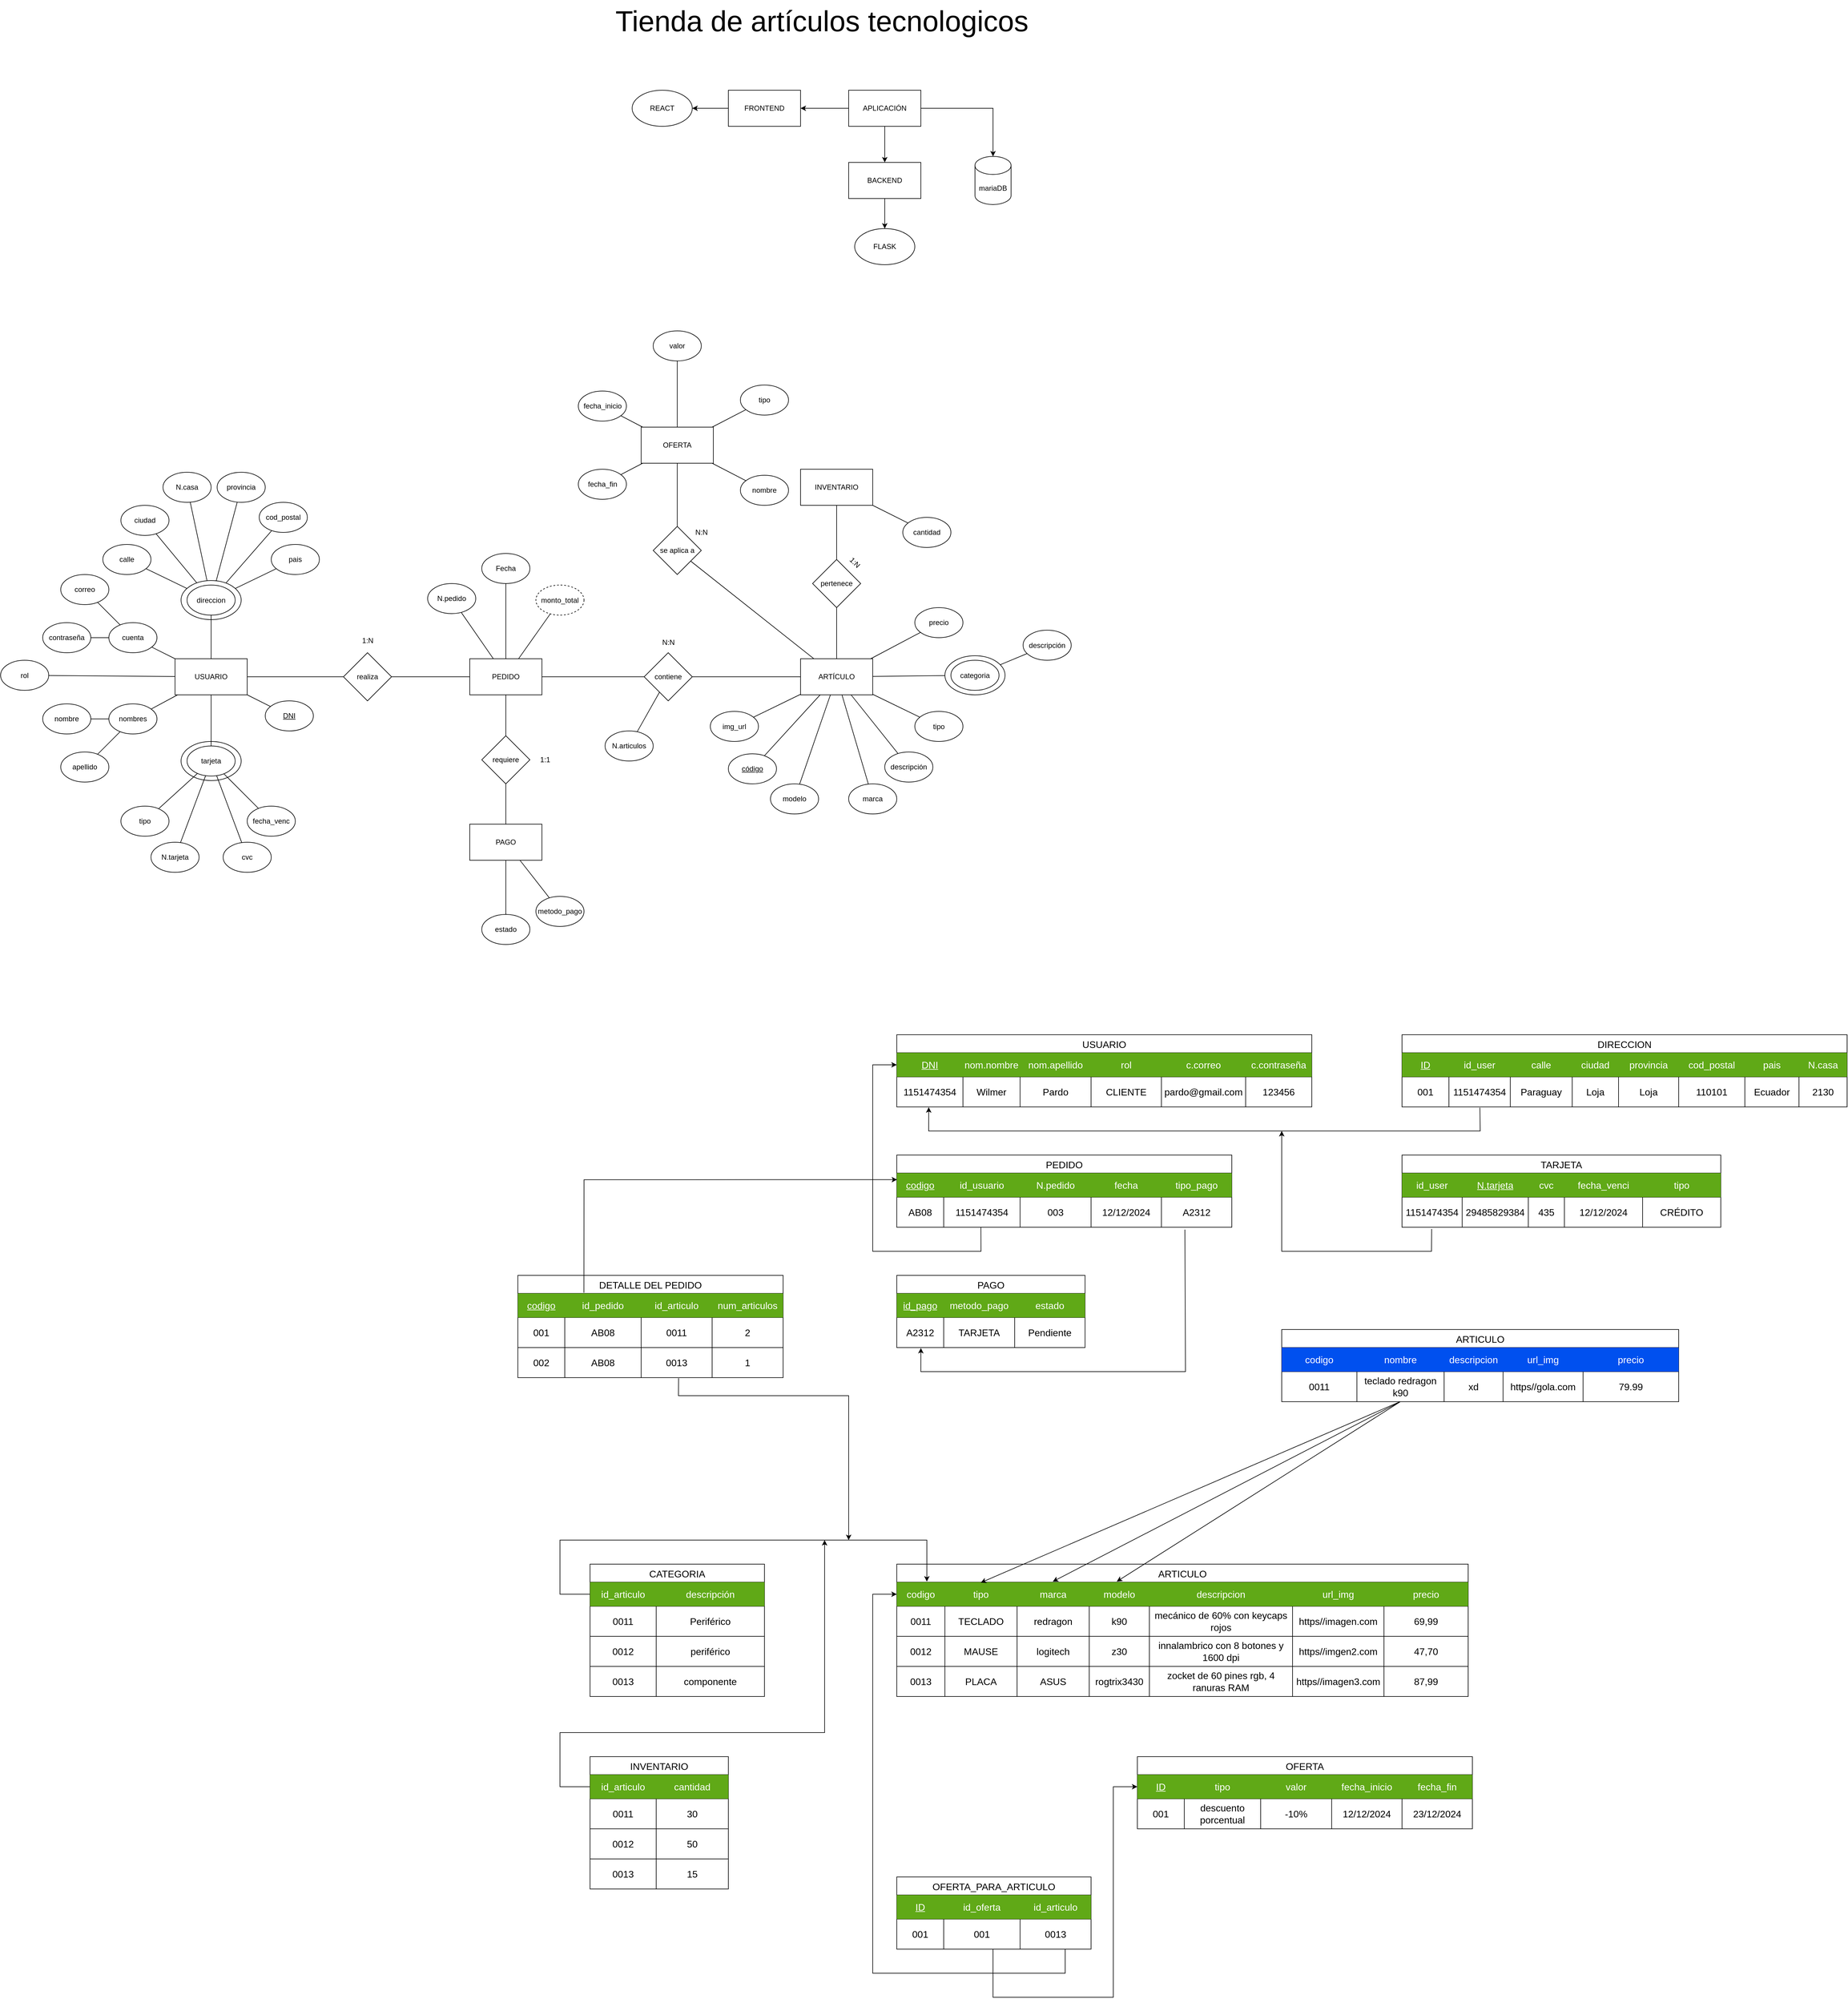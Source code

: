 <mxfile version="24.7.17">
  <diagram name="Página-1" id="EKB3wmEzgfeK36pFyJts">
    <mxGraphModel dx="2818" dy="1572" grid="0" gridSize="10" guides="1" tooltips="1" connect="1" arrows="1" fold="1" page="0" pageScale="1" pageWidth="827" pageHeight="1169" math="0" shadow="0">
      <root>
        <mxCell id="0" />
        <mxCell id="1" parent="0" />
        <mxCell id="uPAJqwpwGLfD--nRidM_-2" value="&lt;font style=&quot;font-size: 48px;&quot;&gt;Tienda de artículos tecnologicos&lt;/font&gt;" style="text;html=1;align=center;verticalAlign=middle;resizable=0;points=[];autosize=1;strokeColor=none;fillColor=none;" parent="1" vertex="1">
          <mxGeometry x="320" y="-280" width="710" height="70" as="geometry" />
        </mxCell>
        <mxCell id="uPAJqwpwGLfD--nRidM_-5" style="edgeStyle=orthogonalEdgeStyle;rounded=0;orthogonalLoop=1;jettySize=auto;html=1;" parent="1" source="uPAJqwpwGLfD--nRidM_-3" target="uPAJqwpwGLfD--nRidM_-4" edge="1">
          <mxGeometry relative="1" as="geometry" />
        </mxCell>
        <mxCell id="uPAJqwpwGLfD--nRidM_-9" style="edgeStyle=orthogonalEdgeStyle;rounded=0;orthogonalLoop=1;jettySize=auto;html=1;" parent="1" source="uPAJqwpwGLfD--nRidM_-3" target="uPAJqwpwGLfD--nRidM_-8" edge="1">
          <mxGeometry relative="1" as="geometry" />
        </mxCell>
        <mxCell id="uPAJqwpwGLfD--nRidM_-12" style="edgeStyle=orthogonalEdgeStyle;rounded=0;orthogonalLoop=1;jettySize=auto;html=1;" parent="1" source="uPAJqwpwGLfD--nRidM_-3" target="uPAJqwpwGLfD--nRidM_-11" edge="1">
          <mxGeometry relative="1" as="geometry" />
        </mxCell>
        <mxCell id="uPAJqwpwGLfD--nRidM_-3" value="APLICACIÓN" style="rounded=0;whiteSpace=wrap;html=1;" parent="1" vertex="1">
          <mxGeometry x="720" y="-130" width="120" height="60" as="geometry" />
        </mxCell>
        <mxCell id="uPAJqwpwGLfD--nRidM_-4" value="mariaDB" style="shape=cylinder3;whiteSpace=wrap;html=1;boundedLbl=1;backgroundOutline=1;size=15;" parent="1" vertex="1">
          <mxGeometry x="930" y="-20" width="60" height="80" as="geometry" />
        </mxCell>
        <mxCell id="uPAJqwpwGLfD--nRidM_-10" style="edgeStyle=orthogonalEdgeStyle;rounded=0;orthogonalLoop=1;jettySize=auto;html=1;" parent="1" source="uPAJqwpwGLfD--nRidM_-8" target="GMPuJR-Qy8efWjJpffrQ-2" edge="1">
          <mxGeometry relative="1" as="geometry">
            <mxPoint x="780" y="100" as="targetPoint" />
          </mxGeometry>
        </mxCell>
        <mxCell id="uPAJqwpwGLfD--nRidM_-8" value="BACKEND" style="rounded=0;whiteSpace=wrap;html=1;" parent="1" vertex="1">
          <mxGeometry x="720" y="-10" width="120" height="60" as="geometry" />
        </mxCell>
        <mxCell id="uPAJqwpwGLfD--nRidM_-14" style="edgeStyle=orthogonalEdgeStyle;rounded=0;orthogonalLoop=1;jettySize=auto;html=1;" parent="1" source="uPAJqwpwGLfD--nRidM_-11" target="GMPuJR-Qy8efWjJpffrQ-3" edge="1">
          <mxGeometry relative="1" as="geometry">
            <mxPoint x="440" y="-100" as="targetPoint" />
          </mxGeometry>
        </mxCell>
        <mxCell id="uPAJqwpwGLfD--nRidM_-11" value="FRONTEND" style="rounded=0;whiteSpace=wrap;html=1;" parent="1" vertex="1">
          <mxGeometry x="520" y="-130" width="120" height="60" as="geometry" />
        </mxCell>
        <mxCell id="GMPuJR-Qy8efWjJpffrQ-2" value="FLASK" style="ellipse;whiteSpace=wrap;html=1;" parent="1" vertex="1">
          <mxGeometry x="730" y="100" width="100" height="60" as="geometry" />
        </mxCell>
        <mxCell id="GMPuJR-Qy8efWjJpffrQ-3" value="REACT" style="ellipse;whiteSpace=wrap;html=1;" parent="1" vertex="1">
          <mxGeometry x="360" y="-130" width="100" height="60" as="geometry" />
        </mxCell>
        <mxCell id="GMPuJR-Qy8efWjJpffrQ-5" value="USUARIO" style="rounded=0;whiteSpace=wrap;html=1;" parent="1" vertex="1">
          <mxGeometry x="-400" y="815" width="120" height="60" as="geometry" />
        </mxCell>
        <mxCell id="GMPuJR-Qy8efWjJpffrQ-6" value="cuenta" style="ellipse;whiteSpace=wrap;html=1;" parent="1" vertex="1">
          <mxGeometry x="-510" y="755" width="80" height="50" as="geometry" />
        </mxCell>
        <mxCell id="GMPuJR-Qy8efWjJpffrQ-7" value="" style="endArrow=none;html=1;rounded=0;" parent="1" source="GMPuJR-Qy8efWjJpffrQ-16" target="GMPuJR-Qy8efWjJpffrQ-15" edge="1">
          <mxGeometry width="50" height="50" relative="1" as="geometry">
            <mxPoint x="-620" y="870" as="sourcePoint" />
            <mxPoint x="-570" y="820" as="targetPoint" />
          </mxGeometry>
        </mxCell>
        <mxCell id="GMPuJR-Qy8efWjJpffrQ-8" value="" style="endArrow=none;html=1;rounded=0;" parent="1" source="GMPuJR-Qy8efWjJpffrQ-17" target="GMPuJR-Qy8efWjJpffrQ-15" edge="1">
          <mxGeometry width="50" height="50" relative="1" as="geometry">
            <mxPoint x="-595" y="870" as="sourcePoint" />
            <mxPoint x="-545" y="820" as="targetPoint" />
          </mxGeometry>
        </mxCell>
        <mxCell id="GMPuJR-Qy8efWjJpffrQ-9" value="" style="endArrow=none;html=1;rounded=0;" parent="1" source="GMPuJR-Qy8efWjJpffrQ-5" target="GMPuJR-Qy8efWjJpffrQ-15" edge="1">
          <mxGeometry width="50" height="50" relative="1" as="geometry">
            <mxPoint x="-590" y="900" as="sourcePoint" />
            <mxPoint x="-540" y="850" as="targetPoint" />
          </mxGeometry>
        </mxCell>
        <mxCell id="GMPuJR-Qy8efWjJpffrQ-10" value="" style="endArrow=none;html=1;rounded=0;" parent="1" source="GMPuJR-Qy8efWjJpffrQ-13" target="GMPuJR-Qy8efWjJpffrQ-6" edge="1">
          <mxGeometry width="50" height="50" relative="1" as="geometry">
            <mxPoint x="-605" y="845" as="sourcePoint" />
            <mxPoint x="-555" y="795" as="targetPoint" />
          </mxGeometry>
        </mxCell>
        <mxCell id="GMPuJR-Qy8efWjJpffrQ-11" value="" style="endArrow=none;html=1;rounded=0;" parent="1" source="GMPuJR-Qy8efWjJpffrQ-14" target="GMPuJR-Qy8efWjJpffrQ-6" edge="1">
          <mxGeometry width="50" height="50" relative="1" as="geometry">
            <mxPoint x="-660" y="885" as="sourcePoint" />
            <mxPoint x="-610" y="835" as="targetPoint" />
          </mxGeometry>
        </mxCell>
        <mxCell id="GMPuJR-Qy8efWjJpffrQ-12" value="" style="endArrow=none;html=1;rounded=0;" parent="1" source="GMPuJR-Qy8efWjJpffrQ-6" target="GMPuJR-Qy8efWjJpffrQ-5" edge="1">
          <mxGeometry width="50" height="50" relative="1" as="geometry">
            <mxPoint x="-610" y="890" as="sourcePoint" />
            <mxPoint x="-560" y="840" as="targetPoint" />
          </mxGeometry>
        </mxCell>
        <mxCell id="GMPuJR-Qy8efWjJpffrQ-13" value="correo" style="ellipse;whiteSpace=wrap;html=1;" parent="1" vertex="1">
          <mxGeometry x="-590" y="675" width="80" height="50" as="geometry" />
        </mxCell>
        <mxCell id="GMPuJR-Qy8efWjJpffrQ-14" value="contraseña" style="ellipse;whiteSpace=wrap;html=1;" parent="1" vertex="1">
          <mxGeometry x="-620" y="755" width="80" height="50" as="geometry" />
        </mxCell>
        <mxCell id="GMPuJR-Qy8efWjJpffrQ-15" value="nombres" style="ellipse;whiteSpace=wrap;html=1;" parent="1" vertex="1">
          <mxGeometry x="-510" y="890" width="80" height="50" as="geometry" />
        </mxCell>
        <mxCell id="GMPuJR-Qy8efWjJpffrQ-16" value="apellido" style="ellipse;whiteSpace=wrap;html=1;" parent="1" vertex="1">
          <mxGeometry x="-590" y="970" width="80" height="50" as="geometry" />
        </mxCell>
        <mxCell id="GMPuJR-Qy8efWjJpffrQ-17" value="nombre" style="ellipse;whiteSpace=wrap;html=1;" parent="1" vertex="1">
          <mxGeometry x="-620" y="890" width="80" height="50" as="geometry" />
        </mxCell>
        <mxCell id="GMPuJR-Qy8efWjJpffrQ-18" value="ARTÍCULO" style="rounded=0;whiteSpace=wrap;html=1;" parent="1" vertex="1">
          <mxGeometry x="640" y="815" width="120" height="60" as="geometry" />
        </mxCell>
        <mxCell id="GMPuJR-Qy8efWjJpffrQ-19" value="&lt;u&gt;código&lt;/u&gt;" style="ellipse;whiteSpace=wrap;html=1;" parent="1" vertex="1">
          <mxGeometry x="520" y="973" width="80" height="50" as="geometry" />
        </mxCell>
        <mxCell id="GMPuJR-Qy8efWjJpffrQ-20" value="" style="endArrow=none;html=1;rounded=0;" parent="1" source="-sqa2vVwT7ndP8CSrMMQ-1" target="GMPuJR-Qy8efWjJpffrQ-18" edge="1">
          <mxGeometry width="50" height="50" relative="1" as="geometry">
            <mxPoint x="763.2" y="744.475" as="sourcePoint" />
            <mxPoint x="1130" y="682.5" as="targetPoint" />
          </mxGeometry>
        </mxCell>
        <mxCell id="GMPuJR-Qy8efWjJpffrQ-27" value="" style="endArrow=none;html=1;rounded=0;" parent="1" source="GMPuJR-Qy8efWjJpffrQ-18" target="-sqa2vVwT7ndP8CSrMMQ-172" edge="1">
          <mxGeometry width="50" height="50" relative="1" as="geometry">
            <mxPoint x="575" y="692.5" as="sourcePoint" />
            <mxPoint x="819.036" y="783.326" as="targetPoint" />
          </mxGeometry>
        </mxCell>
        <mxCell id="GMPuJR-Qy8efWjJpffrQ-28" value="" style="endArrow=none;html=1;rounded=0;" parent="1" source="GMPuJR-Qy8efWjJpffrQ-18" target="GMPuJR-Qy8efWjJpffrQ-19" edge="1">
          <mxGeometry width="50" height="50" relative="1" as="geometry">
            <mxPoint x="410" y="682.5" as="sourcePoint" />
            <mxPoint x="460" y="632.5" as="targetPoint" />
          </mxGeometry>
        </mxCell>
        <mxCell id="GMPuJR-Qy8efWjJpffrQ-31" value="precio" style="ellipse;whiteSpace=wrap;html=1;" parent="1" vertex="1">
          <mxGeometry x="830" y="730" width="80" height="50" as="geometry" />
        </mxCell>
        <mxCell id="kvagjLdG_V8gCC2vhN60-8" value="realiza" style="rhombus;whiteSpace=wrap;html=1;direction=south;" parent="1" vertex="1">
          <mxGeometry x="-120" y="805" width="80" height="80" as="geometry" />
        </mxCell>
        <mxCell id="kvagjLdG_V8gCC2vhN60-9" value="" style="endArrow=none;html=1;rounded=0;" parent="1" source="kvagjLdG_V8gCC2vhN60-12" target="GMPuJR-Qy8efWjJpffrQ-18" edge="1">
          <mxGeometry width="50" height="50" relative="1" as="geometry">
            <mxPoint x="130" y="772.5" as="sourcePoint" />
            <mxPoint x="180" y="722.5" as="targetPoint" />
          </mxGeometry>
        </mxCell>
        <mxCell id="kvagjLdG_V8gCC2vhN60-10" value="" style="endArrow=none;html=1;rounded=0;" parent="1" source="GMPuJR-Qy8efWjJpffrQ-31" target="GMPuJR-Qy8efWjJpffrQ-18" edge="1">
          <mxGeometry width="50" height="50" relative="1" as="geometry">
            <mxPoint x="510" y="852.5" as="sourcePoint" />
            <mxPoint x="560" y="802.5" as="targetPoint" />
          </mxGeometry>
        </mxCell>
        <mxCell id="kvagjLdG_V8gCC2vhN60-12" value="img_url" style="ellipse;whiteSpace=wrap;html=1;" parent="1" vertex="1">
          <mxGeometry x="490" y="902.5" width="80" height="50" as="geometry" />
        </mxCell>
        <mxCell id="kvagjLdG_V8gCC2vhN60-13" value="Fecha" style="ellipse;whiteSpace=wrap;html=1;" parent="1" vertex="1">
          <mxGeometry x="110" y="640" width="80" height="50" as="geometry" />
        </mxCell>
        <mxCell id="kvagjLdG_V8gCC2vhN60-14" value="N.pedido" style="ellipse;whiteSpace=wrap;html=1;" parent="1" vertex="1">
          <mxGeometry x="20" y="690" width="80" height="50" as="geometry" />
        </mxCell>
        <mxCell id="kvagjLdG_V8gCC2vhN60-16" value="" style="endArrow=none;html=1;rounded=0;" parent="1" source="kvagjLdG_V8gCC2vhN60-19" target="GMPuJR-Qy8efWjJpffrQ-18" edge="1">
          <mxGeometry width="50" height="50" relative="1" as="geometry">
            <mxPoint x="340" y="892.5" as="sourcePoint" />
            <mxPoint x="390" y="842.5" as="targetPoint" />
          </mxGeometry>
        </mxCell>
        <mxCell id="kvagjLdG_V8gCC2vhN60-19" value="descripción" style="ellipse;whiteSpace=wrap;html=1;" parent="1" vertex="1">
          <mxGeometry x="780" y="970" width="80" height="50" as="geometry" />
        </mxCell>
        <mxCell id="kvagjLdG_V8gCC2vhN60-20" value="N:N" style="text;html=1;align=center;verticalAlign=middle;resizable=0;points=[];autosize=1;strokeColor=none;fillColor=none;" parent="1" vertex="1">
          <mxGeometry x="400" y="772.5" width="40" height="30" as="geometry" />
        </mxCell>
        <mxCell id="kvagjLdG_V8gCC2vhN60-24" value="" style="endArrow=none;html=1;rounded=0;" parent="1" source="-sqa2vVwT7ndP8CSrMMQ-1" target="kvagjLdG_V8gCC2vhN60-31" edge="1">
          <mxGeometry width="50" height="50" relative="1" as="geometry">
            <mxPoint x="1130" y="742.5" as="sourcePoint" />
            <mxPoint x="1180" y="692.5" as="targetPoint" />
          </mxGeometry>
        </mxCell>
        <mxCell id="kvagjLdG_V8gCC2vhN60-28" value="categoria" style="ellipse;whiteSpace=wrap;html=1;" parent="1" vertex="1">
          <mxGeometry x="890" y="817.5" width="80" height="50" as="geometry" />
        </mxCell>
        <mxCell id="kvagjLdG_V8gCC2vhN60-31" value="descripción" style="ellipse;whiteSpace=wrap;html=1;" parent="1" vertex="1">
          <mxGeometry x="1010" y="767.5" width="80" height="50" as="geometry" />
        </mxCell>
        <mxCell id="kvagjLdG_V8gCC2vhN60-42" value="" style="endArrow=none;html=1;rounded=0;" parent="1" source="GMPuJR-Qy8efWjJpffrQ-5" target="kvagjLdG_V8gCC2vhN60-8" edge="1">
          <mxGeometry width="50" height="50" relative="1" as="geometry">
            <mxPoint x="-260" y="845" as="sourcePoint" />
            <mxPoint x="-10" y="790" as="targetPoint" />
          </mxGeometry>
        </mxCell>
        <mxCell id="kvagjLdG_V8gCC2vhN60-45" value="rol" style="ellipse;whiteSpace=wrap;html=1;" parent="1" vertex="1">
          <mxGeometry x="-690" y="817.5" width="80" height="50" as="geometry" />
        </mxCell>
        <mxCell id="kvagjLdG_V8gCC2vhN60-46" value="" style="endArrow=none;html=1;rounded=0;" parent="1" source="kvagjLdG_V8gCC2vhN60-45" target="GMPuJR-Qy8efWjJpffrQ-5" edge="1">
          <mxGeometry width="50" height="50" relative="1" as="geometry">
            <mxPoint x="-440" y="610" as="sourcePoint" />
            <mxPoint x="-390" y="560" as="targetPoint" />
          </mxGeometry>
        </mxCell>
        <mxCell id="kvagjLdG_V8gCC2vhN60-53" value="" style="endArrow=none;html=1;rounded=0;" parent="1" source="kvagjLdG_V8gCC2vhN60-88" target="GMPuJR-Qy8efWjJpffrQ-5" edge="1">
          <mxGeometry width="50" height="50" relative="1" as="geometry">
            <mxPoint x="-40" y="960" as="sourcePoint" />
            <mxPoint x="10" y="910" as="targetPoint" />
          </mxGeometry>
        </mxCell>
        <mxCell id="kvagjLdG_V8gCC2vhN60-56" value="PEDIDO" style="rounded=0;whiteSpace=wrap;html=1;" parent="1" vertex="1">
          <mxGeometry x="90" y="815" width="120" height="60" as="geometry" />
        </mxCell>
        <mxCell id="kvagjLdG_V8gCC2vhN60-57" value="" style="endArrow=none;html=1;rounded=0;" parent="1" source="kvagjLdG_V8gCC2vhN60-13" target="kvagjLdG_V8gCC2vhN60-56" edge="1">
          <mxGeometry width="50" height="50" relative="1" as="geometry">
            <mxPoint x="-170" y="1010" as="sourcePoint" />
            <mxPoint x="-120" y="960" as="targetPoint" />
          </mxGeometry>
        </mxCell>
        <mxCell id="kvagjLdG_V8gCC2vhN60-58" value="" style="endArrow=none;html=1;rounded=0;" parent="1" source="kvagjLdG_V8gCC2vhN60-56" target="kvagjLdG_V8gCC2vhN60-8" edge="1">
          <mxGeometry width="50" height="50" relative="1" as="geometry">
            <mxPoint x="-160" y="1020" as="sourcePoint" />
            <mxPoint x="-110" y="970" as="targetPoint" />
          </mxGeometry>
        </mxCell>
        <mxCell id="kvagjLdG_V8gCC2vhN60-60" value="" style="endArrow=none;html=1;rounded=0;" parent="1" source="kvagjLdG_V8gCC2vhN60-14" target="kvagjLdG_V8gCC2vhN60-56" edge="1">
          <mxGeometry width="50" height="50" relative="1" as="geometry">
            <mxPoint x="-150" y="1030" as="sourcePoint" />
            <mxPoint x="-100" y="980" as="targetPoint" />
          </mxGeometry>
        </mxCell>
        <mxCell id="kvagjLdG_V8gCC2vhN60-61" value="contiene" style="rhombus;whiteSpace=wrap;html=1;" parent="1" vertex="1">
          <mxGeometry x="380" y="805" width="80" height="80" as="geometry" />
        </mxCell>
        <mxCell id="kvagjLdG_V8gCC2vhN60-63" value="" style="endArrow=none;html=1;rounded=0;" parent="1" source="kvagjLdG_V8gCC2vhN60-61" target="GMPuJR-Qy8efWjJpffrQ-18" edge="1">
          <mxGeometry width="50" height="50" relative="1" as="geometry">
            <mxPoint x="-20" y="980" as="sourcePoint" />
            <mxPoint x="30" y="930" as="targetPoint" />
          </mxGeometry>
        </mxCell>
        <mxCell id="kvagjLdG_V8gCC2vhN60-64" value="" style="endArrow=none;html=1;rounded=0;" parent="1" source="kvagjLdG_V8gCC2vhN60-61" target="kvagjLdG_V8gCC2vhN60-56" edge="1">
          <mxGeometry width="50" height="50" relative="1" as="geometry">
            <mxPoint x="-10" y="990" as="sourcePoint" />
            <mxPoint x="40" y="940" as="targetPoint" />
          </mxGeometry>
        </mxCell>
        <mxCell id="kvagjLdG_V8gCC2vhN60-65" value="1:N" style="text;html=1;align=center;verticalAlign=middle;resizable=0;points=[];autosize=1;strokeColor=none;fillColor=none;" parent="1" vertex="1">
          <mxGeometry x="-100" y="770" width="40" height="30" as="geometry" />
        </mxCell>
        <mxCell id="kvagjLdG_V8gCC2vhN60-68" value="" style="endArrow=none;html=1;rounded=0;" parent="1" source="kvagjLdG_V8gCC2vhN60-96" target="kvagjLdG_V8gCC2vhN60-88" edge="1">
          <mxGeometry width="50" height="50" relative="1" as="geometry">
            <mxPoint x="-30" y="970" as="sourcePoint" />
            <mxPoint x="20" y="920" as="targetPoint" />
          </mxGeometry>
        </mxCell>
        <mxCell id="kvagjLdG_V8gCC2vhN60-88" value="tarjeta" style="ellipse;whiteSpace=wrap;html=1;" parent="1" vertex="1">
          <mxGeometry x="-380" y="960" width="80" height="50" as="geometry" />
        </mxCell>
        <mxCell id="kvagjLdG_V8gCC2vhN60-90" value="tipo" style="ellipse;whiteSpace=wrap;html=1;" parent="1" vertex="1">
          <mxGeometry x="-490" y="1060" width="80" height="50" as="geometry" />
        </mxCell>
        <mxCell id="kvagjLdG_V8gCC2vhN60-91" value="N.tarjeta" style="ellipse;whiteSpace=wrap;html=1;" parent="1" vertex="1">
          <mxGeometry x="-440" y="1120" width="80" height="50" as="geometry" />
        </mxCell>
        <mxCell id="kvagjLdG_V8gCC2vhN60-92" value="cvc" style="ellipse;whiteSpace=wrap;html=1;" parent="1" vertex="1">
          <mxGeometry x="-320" y="1120" width="80" height="50" as="geometry" />
        </mxCell>
        <mxCell id="kvagjLdG_V8gCC2vhN60-93" value="" style="endArrow=none;html=1;rounded=0;" parent="1" source="kvagjLdG_V8gCC2vhN60-90" target="kvagjLdG_V8gCC2vhN60-88" edge="1">
          <mxGeometry width="50" height="50" relative="1" as="geometry">
            <mxPoint x="-20" y="980" as="sourcePoint" />
            <mxPoint x="30" y="930" as="targetPoint" />
          </mxGeometry>
        </mxCell>
        <mxCell id="kvagjLdG_V8gCC2vhN60-94" value="" style="endArrow=none;html=1;rounded=0;" parent="1" source="kvagjLdG_V8gCC2vhN60-91" target="kvagjLdG_V8gCC2vhN60-88" edge="1">
          <mxGeometry width="50" height="50" relative="1" as="geometry">
            <mxPoint x="-140" y="1000" as="sourcePoint" />
            <mxPoint x="-90" y="950" as="targetPoint" />
          </mxGeometry>
        </mxCell>
        <mxCell id="kvagjLdG_V8gCC2vhN60-95" value="" style="endArrow=none;html=1;rounded=0;" parent="1" source="kvagjLdG_V8gCC2vhN60-92" target="kvagjLdG_V8gCC2vhN60-88" edge="1">
          <mxGeometry width="50" height="50" relative="1" as="geometry">
            <mxPoint y="1000" as="sourcePoint" />
            <mxPoint x="50" y="950" as="targetPoint" />
          </mxGeometry>
        </mxCell>
        <mxCell id="kvagjLdG_V8gCC2vhN60-96" value="fecha_venc" style="ellipse;whiteSpace=wrap;html=1;" parent="1" vertex="1">
          <mxGeometry x="-280" y="1060" width="80" height="50" as="geometry" />
        </mxCell>
        <mxCell id="-sqa2vVwT7ndP8CSrMMQ-1" value="" style="ellipse;whiteSpace=wrap;html=1;fillColor=none;" parent="1" vertex="1">
          <mxGeometry x="880" y="810" width="100" height="65" as="geometry" />
        </mxCell>
        <mxCell id="-sqa2vVwT7ndP8CSrMMQ-2" value="" style="ellipse;whiteSpace=wrap;html=1;fillColor=none;" parent="1" vertex="1">
          <mxGeometry x="-390" y="952.5" width="100" height="65" as="geometry" />
        </mxCell>
        <mxCell id="-sqa2vVwT7ndP8CSrMMQ-3" value="pertenece" style="rhombus;whiteSpace=wrap;html=1;" parent="1" vertex="1">
          <mxGeometry x="660" y="650" width="80" height="80" as="geometry" />
        </mxCell>
        <mxCell id="-sqa2vVwT7ndP8CSrMMQ-4" value="INVENTARIO" style="rounded=0;whiteSpace=wrap;html=1;" parent="1" vertex="1">
          <mxGeometry x="640" y="500" width="120" height="60" as="geometry" />
        </mxCell>
        <mxCell id="-sqa2vVwT7ndP8CSrMMQ-5" value="" style="endArrow=none;html=1;rounded=0;" parent="1" source="-sqa2vVwT7ndP8CSrMMQ-4" target="-sqa2vVwT7ndP8CSrMMQ-9" edge="1">
          <mxGeometry width="50" height="50" relative="1" as="geometry">
            <mxPoint x="520" y="580" as="sourcePoint" />
            <mxPoint x="570" y="530" as="targetPoint" />
          </mxGeometry>
        </mxCell>
        <mxCell id="-sqa2vVwT7ndP8CSrMMQ-6" value="" style="endArrow=none;html=1;rounded=0;" parent="1" source="-sqa2vVwT7ndP8CSrMMQ-32" target="-sqa2vVwT7ndP8CSrMMQ-27" edge="1">
          <mxGeometry width="50" height="50" relative="1" as="geometry">
            <mxPoint x="75" y="607.5" as="sourcePoint" />
            <mxPoint x="125" y="557.5" as="targetPoint" />
          </mxGeometry>
        </mxCell>
        <mxCell id="-sqa2vVwT7ndP8CSrMMQ-7" value="" style="endArrow=none;html=1;rounded=0;" parent="1" source="GMPuJR-Qy8efWjJpffrQ-18" target="-sqa2vVwT7ndP8CSrMMQ-3" edge="1">
          <mxGeometry width="50" height="50" relative="1" as="geometry">
            <mxPoint x="560" y="742.5" as="sourcePoint" />
            <mxPoint x="610" y="692.5" as="targetPoint" />
          </mxGeometry>
        </mxCell>
        <mxCell id="-sqa2vVwT7ndP8CSrMMQ-8" value="" style="endArrow=none;html=1;rounded=0;" parent="1" source="-sqa2vVwT7ndP8CSrMMQ-3" target="-sqa2vVwT7ndP8CSrMMQ-4" edge="1">
          <mxGeometry width="50" height="50" relative="1" as="geometry">
            <mxPoint x="140" y="600" as="sourcePoint" />
            <mxPoint x="190" y="550" as="targetPoint" />
          </mxGeometry>
        </mxCell>
        <mxCell id="-sqa2vVwT7ndP8CSrMMQ-9" value="cantidad" style="ellipse;whiteSpace=wrap;html=1;" parent="1" vertex="1">
          <mxGeometry x="810" y="580" width="80" height="50" as="geometry" />
        </mxCell>
        <mxCell id="-sqa2vVwT7ndP8CSrMMQ-10" value="1:N" style="text;html=1;align=center;verticalAlign=middle;resizable=0;points=[];autosize=1;strokeColor=none;fillColor=none;rotation=45;" parent="1" vertex="1">
          <mxGeometry x="710" y="640" width="40" height="30" as="geometry" />
        </mxCell>
        <mxCell id="-sqa2vVwT7ndP8CSrMMQ-11" value="PAGO" style="rounded=0;whiteSpace=wrap;html=1;" parent="1" vertex="1">
          <mxGeometry x="90" y="1090" width="120" height="60" as="geometry" />
        </mxCell>
        <mxCell id="-sqa2vVwT7ndP8CSrMMQ-12" value="monto_total" style="ellipse;whiteSpace=wrap;html=1;dashed=1;" parent="1" vertex="1">
          <mxGeometry x="200" y="692.5" width="80" height="50" as="geometry" />
        </mxCell>
        <mxCell id="-sqa2vVwT7ndP8CSrMMQ-14" value="estado" style="ellipse;whiteSpace=wrap;html=1;" parent="1" vertex="1">
          <mxGeometry x="110" y="1240" width="80" height="50" as="geometry" />
        </mxCell>
        <mxCell id="-sqa2vVwT7ndP8CSrMMQ-15" value="metodo_pago" style="ellipse;whiteSpace=wrap;html=1;" parent="1" vertex="1">
          <mxGeometry x="200" y="1210" width="80" height="50" as="geometry" />
        </mxCell>
        <mxCell id="-sqa2vVwT7ndP8CSrMMQ-16" value="" style="endArrow=none;html=1;rounded=0;" parent="1" source="-sqa2vVwT7ndP8CSrMMQ-33" target="-sqa2vVwT7ndP8CSrMMQ-11" edge="1">
          <mxGeometry width="50" height="50" relative="1" as="geometry">
            <mxPoint x="-90" y="1020" as="sourcePoint" />
            <mxPoint x="-40" y="970" as="targetPoint" />
          </mxGeometry>
        </mxCell>
        <mxCell id="-sqa2vVwT7ndP8CSrMMQ-17" value="" style="endArrow=none;html=1;rounded=0;" parent="1" source="-sqa2vVwT7ndP8CSrMMQ-33" target="kvagjLdG_V8gCC2vhN60-56" edge="1">
          <mxGeometry width="50" height="50" relative="1" as="geometry">
            <mxPoint x="-80" y="1030" as="sourcePoint" />
            <mxPoint x="-30" y="980" as="targetPoint" />
          </mxGeometry>
        </mxCell>
        <mxCell id="-sqa2vVwT7ndP8CSrMMQ-18" value="" style="endArrow=none;html=1;rounded=0;" parent="1" source="-sqa2vVwT7ndP8CSrMMQ-15" target="-sqa2vVwT7ndP8CSrMMQ-11" edge="1">
          <mxGeometry width="50" height="50" relative="1" as="geometry">
            <mxPoint x="20" y="1120" as="sourcePoint" />
            <mxPoint x="70" y="1070" as="targetPoint" />
          </mxGeometry>
        </mxCell>
        <mxCell id="-sqa2vVwT7ndP8CSrMMQ-19" value="" style="endArrow=none;html=1;rounded=0;" parent="1" source="-sqa2vVwT7ndP8CSrMMQ-14" target="-sqa2vVwT7ndP8CSrMMQ-11" edge="1">
          <mxGeometry width="50" height="50" relative="1" as="geometry">
            <mxPoint x="-60" y="1070" as="sourcePoint" />
            <mxPoint x="-10" y="1020" as="targetPoint" />
          </mxGeometry>
        </mxCell>
        <mxCell id="-sqa2vVwT7ndP8CSrMMQ-20" value="direccion" style="ellipse;whiteSpace=wrap;html=1;" parent="1" vertex="1">
          <mxGeometry x="-380" y="692.5" width="80" height="50" as="geometry" />
        </mxCell>
        <mxCell id="-sqa2vVwT7ndP8CSrMMQ-21" value="" style="endArrow=none;html=1;rounded=0;" parent="1" source="-sqa2vVwT7ndP8CSrMMQ-23" target="-sqa2vVwT7ndP8CSrMMQ-32" edge="1">
          <mxGeometry width="50" height="50" relative="1" as="geometry">
            <mxPoint x="-465" y="787.5" as="sourcePoint" />
            <mxPoint x="-415" y="737.5" as="targetPoint" />
          </mxGeometry>
        </mxCell>
        <mxCell id="-sqa2vVwT7ndP8CSrMMQ-22" value="" style="endArrow=none;html=1;rounded=0;" parent="1" source="-sqa2vVwT7ndP8CSrMMQ-24" target="-sqa2vVwT7ndP8CSrMMQ-32" edge="1">
          <mxGeometry width="50" height="50" relative="1" as="geometry">
            <mxPoint x="-520" y="827.5" as="sourcePoint" />
            <mxPoint x="-470" y="777.5" as="targetPoint" />
          </mxGeometry>
        </mxCell>
        <mxCell id="-sqa2vVwT7ndP8CSrMMQ-23" value="calle" style="ellipse;whiteSpace=wrap;html=1;" parent="1" vertex="1">
          <mxGeometry x="-520" y="625" width="80" height="50" as="geometry" />
        </mxCell>
        <mxCell id="-sqa2vVwT7ndP8CSrMMQ-24" value="ciudad" style="ellipse;whiteSpace=wrap;html=1;" parent="1" vertex="1">
          <mxGeometry x="-490" y="560" width="80" height="50" as="geometry" />
        </mxCell>
        <mxCell id="-sqa2vVwT7ndP8CSrMMQ-25" value="provincia" style="ellipse;whiteSpace=wrap;html=1;" parent="1" vertex="1">
          <mxGeometry x="-330" y="505" width="80" height="50" as="geometry" />
        </mxCell>
        <mxCell id="-sqa2vVwT7ndP8CSrMMQ-26" value="" style="endArrow=none;html=1;rounded=0;" parent="1" source="-sqa2vVwT7ndP8CSrMMQ-32" target="-sqa2vVwT7ndP8CSrMMQ-25" edge="1">
          <mxGeometry width="50" height="50" relative="1" as="geometry">
            <mxPoint x="-485" y="587.5" as="sourcePoint" />
            <mxPoint x="-435" y="537.5" as="targetPoint" />
          </mxGeometry>
        </mxCell>
        <mxCell id="-sqa2vVwT7ndP8CSrMMQ-27" value="cod_postal" style="ellipse;whiteSpace=wrap;html=1;" parent="1" vertex="1">
          <mxGeometry x="-260" y="555" width="80" height="50" as="geometry" />
        </mxCell>
        <mxCell id="-sqa2vVwT7ndP8CSrMMQ-28" value="pais" style="ellipse;whiteSpace=wrap;html=1;" parent="1" vertex="1">
          <mxGeometry x="-240" y="625" width="80" height="50" as="geometry" />
        </mxCell>
        <mxCell id="-sqa2vVwT7ndP8CSrMMQ-29" value="" style="endArrow=none;html=1;rounded=0;" parent="1" source="-sqa2vVwT7ndP8CSrMMQ-32" target="-sqa2vVwT7ndP8CSrMMQ-28" edge="1">
          <mxGeometry width="50" height="50" relative="1" as="geometry">
            <mxPoint x="-505" y="567.5" as="sourcePoint" />
            <mxPoint x="-455" y="517.5" as="targetPoint" />
          </mxGeometry>
        </mxCell>
        <mxCell id="-sqa2vVwT7ndP8CSrMMQ-30" value="" style="endArrow=none;html=1;rounded=0;" parent="1" source="-sqa2vVwT7ndP8CSrMMQ-20" target="GMPuJR-Qy8efWjJpffrQ-5" edge="1">
          <mxGeometry width="50" height="50" relative="1" as="geometry">
            <mxPoint x="-680" y="640" as="sourcePoint" />
            <mxPoint x="-630" y="590" as="targetPoint" />
          </mxGeometry>
        </mxCell>
        <mxCell id="-sqa2vVwT7ndP8CSrMMQ-32" value="" style="ellipse;whiteSpace=wrap;html=1;fillColor=none;" parent="1" vertex="1">
          <mxGeometry x="-390" y="685" width="100" height="65" as="geometry" />
        </mxCell>
        <mxCell id="-sqa2vVwT7ndP8CSrMMQ-33" value="requiere" style="rhombus;whiteSpace=wrap;html=1;" parent="1" vertex="1">
          <mxGeometry x="110" y="943" width="80" height="80" as="geometry" />
        </mxCell>
        <mxCell id="-sqa2vVwT7ndP8CSrMMQ-35" value="PEDIDO" style="shape=table;startSize=30;container=1;collapsible=0;childLayout=tableLayout;strokeColor=default;fontSize=16;" parent="1" vertex="1">
          <mxGeometry x="800" y="1640" width="557" height="120" as="geometry" />
        </mxCell>
        <mxCell id="-sqa2vVwT7ndP8CSrMMQ-36" value="" style="shape=tableRow;horizontal=0;startSize=0;swimlaneHead=0;swimlaneBody=0;strokeColor=inherit;top=0;left=0;bottom=0;right=0;collapsible=0;dropTarget=0;fillColor=none;points=[[0,0.5],[1,0.5]];portConstraint=eastwest;fontSize=16;" parent="-sqa2vVwT7ndP8CSrMMQ-35" vertex="1">
          <mxGeometry y="30" width="557" height="40" as="geometry" />
        </mxCell>
        <mxCell id="-sqa2vVwT7ndP8CSrMMQ-37" value="&lt;u&gt;codigo&lt;/u&gt;" style="shape=partialRectangle;html=1;whiteSpace=wrap;connectable=0;strokeColor=#2D7600;overflow=hidden;fillColor=#60a917;top=0;left=0;bottom=0;right=0;pointerEvents=1;fontSize=16;fontColor=#ffffff;" parent="-sqa2vVwT7ndP8CSrMMQ-36" vertex="1">
          <mxGeometry width="78" height="40" as="geometry">
            <mxRectangle width="78" height="40" as="alternateBounds" />
          </mxGeometry>
        </mxCell>
        <mxCell id="-sqa2vVwT7ndP8CSrMMQ-38" value="id_usuario" style="shape=partialRectangle;html=1;whiteSpace=wrap;connectable=0;strokeColor=#2D7600;overflow=hidden;fillColor=#60a917;top=0;left=0;bottom=0;right=0;pointerEvents=1;fontSize=16;fontColor=#ffffff;" parent="-sqa2vVwT7ndP8CSrMMQ-36" vertex="1">
          <mxGeometry x="78" width="127" height="40" as="geometry">
            <mxRectangle width="127" height="40" as="alternateBounds" />
          </mxGeometry>
        </mxCell>
        <mxCell id="-sqa2vVwT7ndP8CSrMMQ-39" value="N.pedido" style="shape=partialRectangle;html=1;whiteSpace=wrap;connectable=0;strokeColor=#2D7600;overflow=hidden;fillColor=#60a917;top=0;left=0;bottom=0;right=0;pointerEvents=1;fontSize=16;fontColor=#ffffff;" parent="-sqa2vVwT7ndP8CSrMMQ-36" vertex="1">
          <mxGeometry x="205" width="118" height="40" as="geometry">
            <mxRectangle width="118" height="40" as="alternateBounds" />
          </mxGeometry>
        </mxCell>
        <mxCell id="-sqa2vVwT7ndP8CSrMMQ-48" value="fecha" style="shape=partialRectangle;html=1;whiteSpace=wrap;connectable=0;strokeColor=#2D7600;overflow=hidden;fillColor=#60a917;top=0;left=0;bottom=0;right=0;pointerEvents=1;fontSize=16;fontColor=#ffffff;" parent="-sqa2vVwT7ndP8CSrMMQ-36" vertex="1">
          <mxGeometry x="323" width="117" height="40" as="geometry">
            <mxRectangle width="117" height="40" as="alternateBounds" />
          </mxGeometry>
        </mxCell>
        <mxCell id="-sqa2vVwT7ndP8CSrMMQ-234" value="tipo_pago" style="shape=partialRectangle;html=1;whiteSpace=wrap;connectable=0;strokeColor=#2D7600;overflow=hidden;fillColor=#60a917;top=0;left=0;bottom=0;right=0;pointerEvents=1;fontSize=16;fontColor=#ffffff;" parent="-sqa2vVwT7ndP8CSrMMQ-36" vertex="1">
          <mxGeometry x="440" width="117" height="40" as="geometry">
            <mxRectangle width="117" height="40" as="alternateBounds" />
          </mxGeometry>
        </mxCell>
        <mxCell id="-sqa2vVwT7ndP8CSrMMQ-40" value="" style="shape=tableRow;horizontal=0;startSize=0;swimlaneHead=0;swimlaneBody=0;strokeColor=inherit;top=0;left=0;bottom=0;right=0;collapsible=0;dropTarget=0;fillColor=none;points=[[0,0.5],[1,0.5]];portConstraint=eastwest;fontSize=16;" parent="-sqa2vVwT7ndP8CSrMMQ-35" vertex="1">
          <mxGeometry y="70" width="557" height="50" as="geometry" />
        </mxCell>
        <mxCell id="-sqa2vVwT7ndP8CSrMMQ-41" value="AB08" style="shape=partialRectangle;html=1;whiteSpace=wrap;connectable=0;strokeColor=inherit;overflow=hidden;fillColor=none;top=0;left=0;bottom=0;right=0;pointerEvents=1;fontSize=16;" parent="-sqa2vVwT7ndP8CSrMMQ-40" vertex="1">
          <mxGeometry width="78" height="50" as="geometry">
            <mxRectangle width="78" height="50" as="alternateBounds" />
          </mxGeometry>
        </mxCell>
        <mxCell id="-sqa2vVwT7ndP8CSrMMQ-42" value="1151474354" style="shape=partialRectangle;html=1;whiteSpace=wrap;connectable=0;strokeColor=inherit;overflow=hidden;fillColor=none;top=0;left=0;bottom=0;right=0;pointerEvents=1;fontSize=16;" parent="-sqa2vVwT7ndP8CSrMMQ-40" vertex="1">
          <mxGeometry x="78" width="127" height="50" as="geometry">
            <mxRectangle width="127" height="50" as="alternateBounds" />
          </mxGeometry>
        </mxCell>
        <mxCell id="-sqa2vVwT7ndP8CSrMMQ-43" value="003" style="shape=partialRectangle;html=1;whiteSpace=wrap;connectable=0;strokeColor=inherit;overflow=hidden;fillColor=none;top=0;left=0;bottom=0;right=0;pointerEvents=1;fontSize=16;" parent="-sqa2vVwT7ndP8CSrMMQ-40" vertex="1">
          <mxGeometry x="205" width="118" height="50" as="geometry">
            <mxRectangle width="118" height="50" as="alternateBounds" />
          </mxGeometry>
        </mxCell>
        <mxCell id="-sqa2vVwT7ndP8CSrMMQ-49" value="12/12/2024" style="shape=partialRectangle;html=1;whiteSpace=wrap;connectable=0;strokeColor=inherit;overflow=hidden;fillColor=none;top=0;left=0;bottom=0;right=0;pointerEvents=1;fontSize=16;" parent="-sqa2vVwT7ndP8CSrMMQ-40" vertex="1">
          <mxGeometry x="323" width="117" height="50" as="geometry">
            <mxRectangle width="117" height="50" as="alternateBounds" />
          </mxGeometry>
        </mxCell>
        <mxCell id="-sqa2vVwT7ndP8CSrMMQ-235" value="A2312" style="shape=partialRectangle;html=1;whiteSpace=wrap;connectable=0;strokeColor=inherit;overflow=hidden;fillColor=none;top=0;left=0;bottom=0;right=0;pointerEvents=1;fontSize=16;" parent="-sqa2vVwT7ndP8CSrMMQ-40" vertex="1">
          <mxGeometry x="440" width="117" height="50" as="geometry">
            <mxRectangle width="117" height="50" as="alternateBounds" />
          </mxGeometry>
        </mxCell>
        <mxCell id="-sqa2vVwT7ndP8CSrMMQ-54" value="PAGO" style="shape=table;startSize=30;container=1;collapsible=0;childLayout=tableLayout;strokeColor=default;fontSize=16;" parent="1" vertex="1">
          <mxGeometry x="800" y="1840" width="313" height="120" as="geometry" />
        </mxCell>
        <mxCell id="-sqa2vVwT7ndP8CSrMMQ-55" value="" style="shape=tableRow;horizontal=0;startSize=0;swimlaneHead=0;swimlaneBody=0;strokeColor=inherit;top=0;left=0;bottom=0;right=0;collapsible=0;dropTarget=0;fillColor=none;points=[[0,0.5],[1,0.5]];portConstraint=eastwest;fontSize=16;" parent="-sqa2vVwT7ndP8CSrMMQ-54" vertex="1">
          <mxGeometry y="30" width="313" height="40" as="geometry" />
        </mxCell>
        <mxCell id="-sqa2vVwT7ndP8CSrMMQ-56" value="&lt;u&gt;id_pago&lt;/u&gt;" style="shape=partialRectangle;html=1;whiteSpace=wrap;connectable=0;strokeColor=#2D7600;overflow=hidden;fillColor=#60a917;top=0;left=0;bottom=0;right=0;pointerEvents=1;fontSize=16;fontColor=#ffffff;" parent="-sqa2vVwT7ndP8CSrMMQ-55" vertex="1">
          <mxGeometry width="78" height="40" as="geometry">
            <mxRectangle width="78" height="40" as="alternateBounds" />
          </mxGeometry>
        </mxCell>
        <mxCell id="-sqa2vVwT7ndP8CSrMMQ-58" value="metodo_pago" style="shape=partialRectangle;html=1;whiteSpace=wrap;connectable=0;strokeColor=#2D7600;overflow=hidden;fillColor=#60a917;top=0;left=0;bottom=0;right=0;pointerEvents=1;fontSize=16;fontColor=#ffffff;" parent="-sqa2vVwT7ndP8CSrMMQ-55" vertex="1">
          <mxGeometry x="78" width="118" height="40" as="geometry">
            <mxRectangle width="118" height="40" as="alternateBounds" />
          </mxGeometry>
        </mxCell>
        <mxCell id="-sqa2vVwT7ndP8CSrMMQ-59" value="estado" style="shape=partialRectangle;html=1;whiteSpace=wrap;connectable=0;strokeColor=#2D7600;overflow=hidden;fillColor=#60a917;top=0;left=0;bottom=0;right=0;pointerEvents=1;fontSize=16;fontColor=#ffffff;" parent="-sqa2vVwT7ndP8CSrMMQ-55" vertex="1">
          <mxGeometry x="196" width="117" height="40" as="geometry">
            <mxRectangle width="117" height="40" as="alternateBounds" />
          </mxGeometry>
        </mxCell>
        <mxCell id="-sqa2vVwT7ndP8CSrMMQ-60" value="" style="shape=tableRow;horizontal=0;startSize=0;swimlaneHead=0;swimlaneBody=0;strokeColor=inherit;top=0;left=0;bottom=0;right=0;collapsible=0;dropTarget=0;fillColor=none;points=[[0,0.5],[1,0.5]];portConstraint=eastwest;fontSize=16;" parent="-sqa2vVwT7ndP8CSrMMQ-54" vertex="1">
          <mxGeometry y="70" width="313" height="50" as="geometry" />
        </mxCell>
        <mxCell id="-sqa2vVwT7ndP8CSrMMQ-61" value="A2312" style="shape=partialRectangle;html=1;whiteSpace=wrap;connectable=0;strokeColor=inherit;overflow=hidden;fillColor=none;top=0;left=0;bottom=0;right=0;pointerEvents=1;fontSize=16;" parent="-sqa2vVwT7ndP8CSrMMQ-60" vertex="1">
          <mxGeometry width="78" height="50" as="geometry">
            <mxRectangle width="78" height="50" as="alternateBounds" />
          </mxGeometry>
        </mxCell>
        <mxCell id="-sqa2vVwT7ndP8CSrMMQ-63" value="TARJETA" style="shape=partialRectangle;html=1;whiteSpace=wrap;connectable=0;strokeColor=inherit;overflow=hidden;fillColor=none;top=0;left=0;bottom=0;right=0;pointerEvents=1;fontSize=16;" parent="-sqa2vVwT7ndP8CSrMMQ-60" vertex="1">
          <mxGeometry x="78" width="118" height="50" as="geometry">
            <mxRectangle width="118" height="50" as="alternateBounds" />
          </mxGeometry>
        </mxCell>
        <mxCell id="-sqa2vVwT7ndP8CSrMMQ-64" value="Pendiente" style="shape=partialRectangle;html=1;whiteSpace=wrap;connectable=0;strokeColor=inherit;overflow=hidden;fillColor=none;top=0;left=0;bottom=0;right=0;pointerEvents=1;fontSize=16;" parent="-sqa2vVwT7ndP8CSrMMQ-60" vertex="1">
          <mxGeometry x="196" width="117" height="50" as="geometry">
            <mxRectangle width="117" height="50" as="alternateBounds" />
          </mxGeometry>
        </mxCell>
        <mxCell id="-sqa2vVwT7ndP8CSrMMQ-65" value="&lt;u&gt;DNI&lt;/u&gt;" style="ellipse;whiteSpace=wrap;html=1;" parent="1" vertex="1">
          <mxGeometry x="-250" y="885" width="80" height="50" as="geometry" />
        </mxCell>
        <mxCell id="-sqa2vVwT7ndP8CSrMMQ-66" value="" style="endArrow=none;html=1;rounded=0;" parent="1" source="GMPuJR-Qy8efWjJpffrQ-5" target="-sqa2vVwT7ndP8CSrMMQ-65" edge="1">
          <mxGeometry width="50" height="50" relative="1" as="geometry">
            <mxPoint x="-386" y="885" as="sourcePoint" />
            <mxPoint x="-430" y="909" as="targetPoint" />
          </mxGeometry>
        </mxCell>
        <mxCell id="-sqa2vVwT7ndP8CSrMMQ-68" value="USUARIO" style="shape=table;startSize=30;container=1;collapsible=0;childLayout=tableLayout;strokeColor=default;fontSize=16;" parent="1" vertex="1">
          <mxGeometry x="800" y="1440" width="690" height="120" as="geometry" />
        </mxCell>
        <mxCell id="-sqa2vVwT7ndP8CSrMMQ-69" value="" style="shape=tableRow;horizontal=0;startSize=0;swimlaneHead=0;swimlaneBody=0;strokeColor=inherit;top=0;left=0;bottom=0;right=0;collapsible=0;dropTarget=0;fillColor=none;points=[[0,0.5],[1,0.5]];portConstraint=eastwest;fontSize=16;" parent="-sqa2vVwT7ndP8CSrMMQ-68" vertex="1">
          <mxGeometry y="30" width="690" height="40" as="geometry" />
        </mxCell>
        <mxCell id="-sqa2vVwT7ndP8CSrMMQ-70" value="&lt;u&gt;DNI&lt;/u&gt;" style="shape=partialRectangle;html=1;whiteSpace=wrap;connectable=0;strokeColor=#2D7600;overflow=hidden;fillColor=#60a917;top=0;left=0;bottom=0;right=0;pointerEvents=1;fontSize=16;fontColor=#ffffff;" parent="-sqa2vVwT7ndP8CSrMMQ-69" vertex="1">
          <mxGeometry width="110" height="40" as="geometry">
            <mxRectangle width="110" height="40" as="alternateBounds" />
          </mxGeometry>
        </mxCell>
        <mxCell id="-sqa2vVwT7ndP8CSrMMQ-71" value="nom.nombre" style="shape=partialRectangle;html=1;whiteSpace=wrap;connectable=0;strokeColor=#2D7600;overflow=hidden;fillColor=#60a917;top=0;left=0;bottom=0;right=0;pointerEvents=1;fontSize=16;fontColor=#ffffff;" parent="-sqa2vVwT7ndP8CSrMMQ-69" vertex="1">
          <mxGeometry x="110" width="95" height="40" as="geometry">
            <mxRectangle width="95" height="40" as="alternateBounds" />
          </mxGeometry>
        </mxCell>
        <mxCell id="-sqa2vVwT7ndP8CSrMMQ-72" value="nom.apellido" style="shape=partialRectangle;html=1;whiteSpace=wrap;connectable=0;strokeColor=#2D7600;overflow=hidden;fillColor=#60a917;top=0;left=0;bottom=0;right=0;pointerEvents=1;fontSize=16;fontColor=#ffffff;" parent="-sqa2vVwT7ndP8CSrMMQ-69" vertex="1">
          <mxGeometry x="205" width="118" height="40" as="geometry">
            <mxRectangle width="118" height="40" as="alternateBounds" />
          </mxGeometry>
        </mxCell>
        <mxCell id="-sqa2vVwT7ndP8CSrMMQ-73" value="rol" style="shape=partialRectangle;html=1;whiteSpace=wrap;connectable=0;strokeColor=#2D7600;overflow=hidden;fillColor=#60a917;top=0;left=0;bottom=0;right=0;pointerEvents=1;fontSize=16;fontColor=#ffffff;" parent="-sqa2vVwT7ndP8CSrMMQ-69" vertex="1">
          <mxGeometry x="323" width="117" height="40" as="geometry">
            <mxRectangle width="117" height="40" as="alternateBounds" />
          </mxGeometry>
        </mxCell>
        <mxCell id="-sqa2vVwT7ndP8CSrMMQ-79" value="c.correo" style="shape=partialRectangle;html=1;whiteSpace=wrap;connectable=0;strokeColor=#2D7600;overflow=hidden;fillColor=#60a917;top=0;left=0;bottom=0;right=0;pointerEvents=1;fontSize=16;fontColor=#ffffff;" parent="-sqa2vVwT7ndP8CSrMMQ-69" vertex="1">
          <mxGeometry x="440" width="140" height="40" as="geometry">
            <mxRectangle width="140" height="40" as="alternateBounds" />
          </mxGeometry>
        </mxCell>
        <mxCell id="-sqa2vVwT7ndP8CSrMMQ-81" value="c.contraseña" style="shape=partialRectangle;html=1;whiteSpace=wrap;connectable=0;strokeColor=#2D7600;overflow=hidden;fillColor=#60a917;top=0;left=0;bottom=0;right=0;pointerEvents=1;fontSize=16;fontColor=#ffffff;" parent="-sqa2vVwT7ndP8CSrMMQ-69" vertex="1">
          <mxGeometry x="580" width="110" height="40" as="geometry">
            <mxRectangle width="110" height="40" as="alternateBounds" />
          </mxGeometry>
        </mxCell>
        <mxCell id="-sqa2vVwT7ndP8CSrMMQ-74" value="" style="shape=tableRow;horizontal=0;startSize=0;swimlaneHead=0;swimlaneBody=0;strokeColor=inherit;top=0;left=0;bottom=0;right=0;collapsible=0;dropTarget=0;fillColor=none;points=[[0,0.5],[1,0.5]];portConstraint=eastwest;fontSize=16;" parent="-sqa2vVwT7ndP8CSrMMQ-68" vertex="1">
          <mxGeometry y="70" width="690" height="50" as="geometry" />
        </mxCell>
        <mxCell id="-sqa2vVwT7ndP8CSrMMQ-75" value="1151474354" style="shape=partialRectangle;html=1;whiteSpace=wrap;connectable=0;strokeColor=inherit;overflow=hidden;fillColor=none;top=0;left=0;bottom=0;right=0;pointerEvents=1;fontSize=16;" parent="-sqa2vVwT7ndP8CSrMMQ-74" vertex="1">
          <mxGeometry width="110" height="50" as="geometry">
            <mxRectangle width="110" height="50" as="alternateBounds" />
          </mxGeometry>
        </mxCell>
        <mxCell id="-sqa2vVwT7ndP8CSrMMQ-76" value="Wilmer" style="shape=partialRectangle;html=1;whiteSpace=wrap;connectable=0;strokeColor=inherit;overflow=hidden;fillColor=none;top=0;left=0;bottom=0;right=0;pointerEvents=1;fontSize=16;" parent="-sqa2vVwT7ndP8CSrMMQ-74" vertex="1">
          <mxGeometry x="110" width="95" height="50" as="geometry">
            <mxRectangle width="95" height="50" as="alternateBounds" />
          </mxGeometry>
        </mxCell>
        <mxCell id="-sqa2vVwT7ndP8CSrMMQ-77" value="Pardo" style="shape=partialRectangle;html=1;whiteSpace=wrap;connectable=0;strokeColor=inherit;overflow=hidden;fillColor=none;top=0;left=0;bottom=0;right=0;pointerEvents=1;fontSize=16;" parent="-sqa2vVwT7ndP8CSrMMQ-74" vertex="1">
          <mxGeometry x="205" width="118" height="50" as="geometry">
            <mxRectangle width="118" height="50" as="alternateBounds" />
          </mxGeometry>
        </mxCell>
        <mxCell id="-sqa2vVwT7ndP8CSrMMQ-78" value="CLIENTE" style="shape=partialRectangle;html=1;whiteSpace=wrap;connectable=0;strokeColor=inherit;overflow=hidden;fillColor=none;top=0;left=0;bottom=0;right=0;pointerEvents=1;fontSize=16;" parent="-sqa2vVwT7ndP8CSrMMQ-74" vertex="1">
          <mxGeometry x="323" width="117" height="50" as="geometry">
            <mxRectangle width="117" height="50" as="alternateBounds" />
          </mxGeometry>
        </mxCell>
        <mxCell id="-sqa2vVwT7ndP8CSrMMQ-80" value="pardo@gmail.com" style="shape=partialRectangle;html=1;whiteSpace=wrap;connectable=0;strokeColor=inherit;overflow=hidden;fillColor=none;top=0;left=0;bottom=0;right=0;pointerEvents=1;fontSize=16;" parent="-sqa2vVwT7ndP8CSrMMQ-74" vertex="1">
          <mxGeometry x="440" width="140" height="50" as="geometry">
            <mxRectangle width="140" height="50" as="alternateBounds" />
          </mxGeometry>
        </mxCell>
        <mxCell id="-sqa2vVwT7ndP8CSrMMQ-82" value="123456" style="shape=partialRectangle;html=1;whiteSpace=wrap;connectable=0;strokeColor=inherit;overflow=hidden;fillColor=none;top=0;left=0;bottom=0;right=0;pointerEvents=1;fontSize=16;" parent="-sqa2vVwT7ndP8CSrMMQ-74" vertex="1">
          <mxGeometry x="580" width="110" height="50" as="geometry">
            <mxRectangle width="110" height="50" as="alternateBounds" />
          </mxGeometry>
        </mxCell>
        <mxCell id="-sqa2vVwT7ndP8CSrMMQ-83" value="" style="endArrow=classic;html=1;rounded=0;entryX=0;entryY=0.5;entryDx=0;entryDy=0;exitX=0.251;exitY=0.997;exitDx=0;exitDy=0;exitPerimeter=0;" parent="1" source="-sqa2vVwT7ndP8CSrMMQ-40" target="-sqa2vVwT7ndP8CSrMMQ-69" edge="1">
          <mxGeometry width="50" height="50" relative="1" as="geometry">
            <mxPoint x="960" y="1800" as="sourcePoint" />
            <mxPoint x="730" y="1510" as="targetPoint" />
            <Array as="points">
              <mxPoint x="940" y="1800" />
              <mxPoint x="760" y="1800" />
              <mxPoint x="760" y="1490" />
            </Array>
          </mxGeometry>
        </mxCell>
        <mxCell id="-sqa2vVwT7ndP8CSrMMQ-84" value="1:1" style="text;html=1;align=center;verticalAlign=middle;resizable=0;points=[];autosize=1;strokeColor=none;fillColor=none;" parent="1" vertex="1">
          <mxGeometry x="195" y="968" width="40" height="30" as="geometry" />
        </mxCell>
        <mxCell id="-sqa2vVwT7ndP8CSrMMQ-85" value="DIRECCION" style="shape=table;startSize=30;container=1;collapsible=0;childLayout=tableLayout;strokeColor=default;fontSize=16;" parent="1" vertex="1">
          <mxGeometry x="1640" y="1440" width="740" height="120" as="geometry" />
        </mxCell>
        <mxCell id="-sqa2vVwT7ndP8CSrMMQ-86" value="" style="shape=tableRow;horizontal=0;startSize=0;swimlaneHead=0;swimlaneBody=0;strokeColor=inherit;top=0;left=0;bottom=0;right=0;collapsible=0;dropTarget=0;fillColor=none;points=[[0,0.5],[1,0.5]];portConstraint=eastwest;fontSize=16;" parent="-sqa2vVwT7ndP8CSrMMQ-85" vertex="1">
          <mxGeometry y="30" width="740" height="40" as="geometry" />
        </mxCell>
        <mxCell id="-sqa2vVwT7ndP8CSrMMQ-87" value="&lt;u&gt;ID&lt;/u&gt;" style="shape=partialRectangle;html=1;whiteSpace=wrap;connectable=0;strokeColor=#2D7600;overflow=hidden;fillColor=#60a917;top=0;left=0;bottom=0;right=0;pointerEvents=1;fontSize=16;fontColor=#ffffff;" parent="-sqa2vVwT7ndP8CSrMMQ-86" vertex="1">
          <mxGeometry width="78" height="40" as="geometry">
            <mxRectangle width="78" height="40" as="alternateBounds" />
          </mxGeometry>
        </mxCell>
        <mxCell id="-sqa2vVwT7ndP8CSrMMQ-105" value="id_user" style="shape=partialRectangle;html=1;whiteSpace=wrap;connectable=0;strokeColor=#2D7600;overflow=hidden;fillColor=#60a917;top=0;left=0;bottom=0;right=0;pointerEvents=1;fontSize=16;fontColor=#ffffff;" parent="-sqa2vVwT7ndP8CSrMMQ-86" vertex="1">
          <mxGeometry x="78" width="102" height="40" as="geometry">
            <mxRectangle width="102" height="40" as="alternateBounds" />
          </mxGeometry>
        </mxCell>
        <mxCell id="-sqa2vVwT7ndP8CSrMMQ-88" value="calle" style="shape=partialRectangle;html=1;whiteSpace=wrap;connectable=0;strokeColor=#2D7600;overflow=hidden;fillColor=#60a917;top=0;left=0;bottom=0;right=0;pointerEvents=1;fontSize=16;fontColor=#ffffff;" parent="-sqa2vVwT7ndP8CSrMMQ-86" vertex="1">
          <mxGeometry x="180" width="103" height="40" as="geometry">
            <mxRectangle width="103" height="40" as="alternateBounds" />
          </mxGeometry>
        </mxCell>
        <mxCell id="-sqa2vVwT7ndP8CSrMMQ-89" value="ciudad" style="shape=partialRectangle;html=1;whiteSpace=wrap;connectable=0;strokeColor=#2D7600;overflow=hidden;fillColor=#60a917;top=0;left=0;bottom=0;right=0;pointerEvents=1;fontSize=16;fontColor=#ffffff;" parent="-sqa2vVwT7ndP8CSrMMQ-86" vertex="1">
          <mxGeometry x="283" width="77" height="40" as="geometry">
            <mxRectangle width="77" height="40" as="alternateBounds" />
          </mxGeometry>
        </mxCell>
        <mxCell id="-sqa2vVwT7ndP8CSrMMQ-90" value="provincia" style="shape=partialRectangle;html=1;whiteSpace=wrap;connectable=0;strokeColor=#2D7600;overflow=hidden;fillColor=#60a917;top=0;left=0;bottom=0;right=0;pointerEvents=1;fontSize=16;fontColor=#ffffff;" parent="-sqa2vVwT7ndP8CSrMMQ-86" vertex="1">
          <mxGeometry x="360" width="100" height="40" as="geometry">
            <mxRectangle width="100" height="40" as="alternateBounds" />
          </mxGeometry>
        </mxCell>
        <mxCell id="-sqa2vVwT7ndP8CSrMMQ-96" value="cod_postal" style="shape=partialRectangle;html=1;whiteSpace=wrap;connectable=0;strokeColor=#2D7600;overflow=hidden;fillColor=#60a917;top=0;left=0;bottom=0;right=0;pointerEvents=1;fontSize=16;fontColor=#ffffff;" parent="-sqa2vVwT7ndP8CSrMMQ-86" vertex="1">
          <mxGeometry x="460" width="110" height="40" as="geometry">
            <mxRectangle width="110" height="40" as="alternateBounds" />
          </mxGeometry>
        </mxCell>
        <mxCell id="-sqa2vVwT7ndP8CSrMMQ-98" value="pais" style="shape=partialRectangle;html=1;whiteSpace=wrap;connectable=0;strokeColor=#2D7600;overflow=hidden;fillColor=#60a917;top=0;left=0;bottom=0;right=0;pointerEvents=1;fontSize=16;fontColor=#ffffff;" parent="-sqa2vVwT7ndP8CSrMMQ-86" vertex="1">
          <mxGeometry x="570" width="90" height="40" as="geometry">
            <mxRectangle width="90" height="40" as="alternateBounds" />
          </mxGeometry>
        </mxCell>
        <mxCell id="-sqa2vVwT7ndP8CSrMMQ-100" value="N.casa" style="shape=partialRectangle;html=1;whiteSpace=wrap;connectable=0;strokeColor=#2D7600;overflow=hidden;fillColor=#60a917;top=0;left=0;bottom=0;right=0;pointerEvents=1;fontSize=16;fontColor=#ffffff;" parent="-sqa2vVwT7ndP8CSrMMQ-86" vertex="1">
          <mxGeometry x="660" width="80" height="40" as="geometry">
            <mxRectangle width="80" height="40" as="alternateBounds" />
          </mxGeometry>
        </mxCell>
        <mxCell id="-sqa2vVwT7ndP8CSrMMQ-91" value="" style="shape=tableRow;horizontal=0;startSize=0;swimlaneHead=0;swimlaneBody=0;strokeColor=inherit;top=0;left=0;bottom=0;right=0;collapsible=0;dropTarget=0;fillColor=none;points=[[0,0.5],[1,0.5]];portConstraint=eastwest;fontSize=16;" parent="-sqa2vVwT7ndP8CSrMMQ-85" vertex="1">
          <mxGeometry y="70" width="740" height="50" as="geometry" />
        </mxCell>
        <mxCell id="-sqa2vVwT7ndP8CSrMMQ-92" value="001" style="shape=partialRectangle;html=1;whiteSpace=wrap;connectable=0;strokeColor=inherit;overflow=hidden;fillColor=none;top=0;left=0;bottom=0;right=0;pointerEvents=1;fontSize=16;" parent="-sqa2vVwT7ndP8CSrMMQ-91" vertex="1">
          <mxGeometry width="78" height="50" as="geometry">
            <mxRectangle width="78" height="50" as="alternateBounds" />
          </mxGeometry>
        </mxCell>
        <mxCell id="-sqa2vVwT7ndP8CSrMMQ-106" value="1151474354" style="shape=partialRectangle;html=1;whiteSpace=wrap;connectable=0;strokeColor=inherit;overflow=hidden;fillColor=none;top=0;left=0;bottom=0;right=0;pointerEvents=1;fontSize=16;" parent="-sqa2vVwT7ndP8CSrMMQ-91" vertex="1">
          <mxGeometry x="78" width="102" height="50" as="geometry">
            <mxRectangle width="102" height="50" as="alternateBounds" />
          </mxGeometry>
        </mxCell>
        <mxCell id="-sqa2vVwT7ndP8CSrMMQ-93" value="Paraguay" style="shape=partialRectangle;html=1;whiteSpace=wrap;connectable=0;strokeColor=inherit;overflow=hidden;fillColor=none;top=0;left=0;bottom=0;right=0;pointerEvents=1;fontSize=16;" parent="-sqa2vVwT7ndP8CSrMMQ-91" vertex="1">
          <mxGeometry x="180" width="103" height="50" as="geometry">
            <mxRectangle width="103" height="50" as="alternateBounds" />
          </mxGeometry>
        </mxCell>
        <mxCell id="-sqa2vVwT7ndP8CSrMMQ-94" value="Loja" style="shape=partialRectangle;html=1;whiteSpace=wrap;connectable=0;strokeColor=inherit;overflow=hidden;fillColor=none;top=0;left=0;bottom=0;right=0;pointerEvents=1;fontSize=16;" parent="-sqa2vVwT7ndP8CSrMMQ-91" vertex="1">
          <mxGeometry x="283" width="77" height="50" as="geometry">
            <mxRectangle width="77" height="50" as="alternateBounds" />
          </mxGeometry>
        </mxCell>
        <mxCell id="-sqa2vVwT7ndP8CSrMMQ-95" value="Loja" style="shape=partialRectangle;html=1;whiteSpace=wrap;connectable=0;strokeColor=inherit;overflow=hidden;fillColor=none;top=0;left=0;bottom=0;right=0;pointerEvents=1;fontSize=16;" parent="-sqa2vVwT7ndP8CSrMMQ-91" vertex="1">
          <mxGeometry x="360" width="100" height="50" as="geometry">
            <mxRectangle width="100" height="50" as="alternateBounds" />
          </mxGeometry>
        </mxCell>
        <mxCell id="-sqa2vVwT7ndP8CSrMMQ-97" value="110101" style="shape=partialRectangle;html=1;whiteSpace=wrap;connectable=0;strokeColor=inherit;overflow=hidden;fillColor=none;top=0;left=0;bottom=0;right=0;pointerEvents=1;fontSize=16;" parent="-sqa2vVwT7ndP8CSrMMQ-91" vertex="1">
          <mxGeometry x="460" width="110" height="50" as="geometry">
            <mxRectangle width="110" height="50" as="alternateBounds" />
          </mxGeometry>
        </mxCell>
        <mxCell id="-sqa2vVwT7ndP8CSrMMQ-99" value="Ecuador" style="shape=partialRectangle;html=1;whiteSpace=wrap;connectable=0;strokeColor=inherit;overflow=hidden;fillColor=none;top=0;left=0;bottom=0;right=0;pointerEvents=1;fontSize=16;" parent="-sqa2vVwT7ndP8CSrMMQ-91" vertex="1">
          <mxGeometry x="570" width="90" height="50" as="geometry">
            <mxRectangle width="90" height="50" as="alternateBounds" />
          </mxGeometry>
        </mxCell>
        <mxCell id="-sqa2vVwT7ndP8CSrMMQ-101" value="2130" style="shape=partialRectangle;html=1;whiteSpace=wrap;connectable=0;strokeColor=inherit;overflow=hidden;fillColor=none;top=0;left=0;bottom=0;right=0;pointerEvents=1;fontSize=16;" parent="-sqa2vVwT7ndP8CSrMMQ-91" vertex="1">
          <mxGeometry x="660" width="80" height="50" as="geometry">
            <mxRectangle width="80" height="50" as="alternateBounds" />
          </mxGeometry>
        </mxCell>
        <mxCell id="-sqa2vVwT7ndP8CSrMMQ-102" value="N.casa" style="ellipse;whiteSpace=wrap;html=1;" parent="1" vertex="1">
          <mxGeometry x="-420" y="505" width="80" height="50" as="geometry" />
        </mxCell>
        <mxCell id="-sqa2vVwT7ndP8CSrMMQ-103" value="" style="endArrow=none;html=1;rounded=0;" parent="1" source="-sqa2vVwT7ndP8CSrMMQ-32" target="-sqa2vVwT7ndP8CSrMMQ-102" edge="1">
          <mxGeometry width="50" height="50" relative="1" as="geometry">
            <mxPoint x="-323" y="703" as="sourcePoint" />
            <mxPoint x="-287" y="565" as="targetPoint" />
          </mxGeometry>
        </mxCell>
        <mxCell id="-sqa2vVwT7ndP8CSrMMQ-107" value="" style="endArrow=classic;html=1;rounded=0;entryX=0.077;entryY=1.01;entryDx=0;entryDy=0;entryPerimeter=0;exitX=0.175;exitY=1.026;exitDx=0;exitDy=0;exitPerimeter=0;" parent="1" source="-sqa2vVwT7ndP8CSrMMQ-91" target="-sqa2vVwT7ndP8CSrMMQ-74" edge="1">
          <mxGeometry width="50" height="50" relative="1" as="geometry">
            <mxPoint x="1620" y="1600" as="sourcePoint" />
            <mxPoint x="1210" y="1600" as="targetPoint" />
            <Array as="points">
              <mxPoint x="1770" y="1600" />
              <mxPoint x="853" y="1600" />
            </Array>
          </mxGeometry>
        </mxCell>
        <mxCell id="-sqa2vVwT7ndP8CSrMMQ-108" value="TARJETA" style="shape=table;startSize=30;container=1;collapsible=0;childLayout=tableLayout;strokeColor=default;fontSize=16;" parent="1" vertex="1">
          <mxGeometry x="1640" y="1640" width="530" height="120" as="geometry" />
        </mxCell>
        <mxCell id="-sqa2vVwT7ndP8CSrMMQ-109" value="" style="shape=tableRow;horizontal=0;startSize=0;swimlaneHead=0;swimlaneBody=0;strokeColor=inherit;top=0;left=0;bottom=0;right=0;collapsible=0;dropTarget=0;fillColor=none;points=[[0,0.5],[1,0.5]];portConstraint=eastwest;fontSize=16;" parent="-sqa2vVwT7ndP8CSrMMQ-108" vertex="1">
          <mxGeometry y="30" width="530" height="40" as="geometry" />
        </mxCell>
        <mxCell id="-sqa2vVwT7ndP8CSrMMQ-110" value="id_user" style="shape=partialRectangle;html=1;whiteSpace=wrap;connectable=0;strokeColor=#2D7600;overflow=hidden;fillColor=#60a917;top=0;left=0;bottom=0;right=0;pointerEvents=1;fontSize=16;fontColor=#ffffff;" parent="-sqa2vVwT7ndP8CSrMMQ-109" vertex="1">
          <mxGeometry width="100" height="40" as="geometry">
            <mxRectangle width="100" height="40" as="alternateBounds" />
          </mxGeometry>
        </mxCell>
        <mxCell id="-sqa2vVwT7ndP8CSrMMQ-111" value="&lt;u&gt;N.tarjeta&lt;/u&gt;" style="shape=partialRectangle;html=1;whiteSpace=wrap;connectable=0;strokeColor=#2D7600;overflow=hidden;fillColor=#60a917;top=0;left=0;bottom=0;right=0;pointerEvents=1;fontSize=16;fontColor=#ffffff;" parent="-sqa2vVwT7ndP8CSrMMQ-109" vertex="1">
          <mxGeometry x="100" width="110" height="40" as="geometry">
            <mxRectangle width="110" height="40" as="alternateBounds" />
          </mxGeometry>
        </mxCell>
        <mxCell id="-sqa2vVwT7ndP8CSrMMQ-112" value="cvc" style="shape=partialRectangle;html=1;whiteSpace=wrap;connectable=0;strokeColor=#2D7600;overflow=hidden;fillColor=#60a917;top=0;left=0;bottom=0;right=0;pointerEvents=1;fontSize=16;fontColor=#ffffff;" parent="-sqa2vVwT7ndP8CSrMMQ-109" vertex="1">
          <mxGeometry x="210" width="60" height="40" as="geometry">
            <mxRectangle width="60" height="40" as="alternateBounds" />
          </mxGeometry>
        </mxCell>
        <mxCell id="-sqa2vVwT7ndP8CSrMMQ-113" value="fecha_venci" style="shape=partialRectangle;html=1;whiteSpace=wrap;connectable=0;strokeColor=#2D7600;overflow=hidden;fillColor=#60a917;top=0;left=0;bottom=0;right=0;pointerEvents=1;fontSize=16;fontColor=#ffffff;" parent="-sqa2vVwT7ndP8CSrMMQ-109" vertex="1">
          <mxGeometry x="270" width="130" height="40" as="geometry">
            <mxRectangle width="130" height="40" as="alternateBounds" />
          </mxGeometry>
        </mxCell>
        <mxCell id="-sqa2vVwT7ndP8CSrMMQ-120" value="tipo" style="shape=partialRectangle;html=1;whiteSpace=wrap;connectable=0;strokeColor=#2D7600;overflow=hidden;fillColor=#60a917;top=0;left=0;bottom=0;right=0;pointerEvents=1;fontSize=16;fontColor=#ffffff;" parent="-sqa2vVwT7ndP8CSrMMQ-109" vertex="1">
          <mxGeometry x="400" width="130" height="40" as="geometry">
            <mxRectangle width="130" height="40" as="alternateBounds" />
          </mxGeometry>
        </mxCell>
        <mxCell id="-sqa2vVwT7ndP8CSrMMQ-114" value="" style="shape=tableRow;horizontal=0;startSize=0;swimlaneHead=0;swimlaneBody=0;strokeColor=inherit;top=0;left=0;bottom=0;right=0;collapsible=0;dropTarget=0;fillColor=none;points=[[0,0.5],[1,0.5]];portConstraint=eastwest;fontSize=16;" parent="-sqa2vVwT7ndP8CSrMMQ-108" vertex="1">
          <mxGeometry y="70" width="530" height="50" as="geometry" />
        </mxCell>
        <mxCell id="-sqa2vVwT7ndP8CSrMMQ-115" value="1151474354" style="shape=partialRectangle;html=1;whiteSpace=wrap;connectable=0;strokeColor=inherit;overflow=hidden;fillColor=none;top=0;left=0;bottom=0;right=0;pointerEvents=1;fontSize=16;" parent="-sqa2vVwT7ndP8CSrMMQ-114" vertex="1">
          <mxGeometry width="100" height="50" as="geometry">
            <mxRectangle width="100" height="50" as="alternateBounds" />
          </mxGeometry>
        </mxCell>
        <mxCell id="-sqa2vVwT7ndP8CSrMMQ-116" value="29485829384" style="shape=partialRectangle;html=1;whiteSpace=wrap;connectable=0;strokeColor=inherit;overflow=hidden;fillColor=none;top=0;left=0;bottom=0;right=0;pointerEvents=1;fontSize=16;" parent="-sqa2vVwT7ndP8CSrMMQ-114" vertex="1">
          <mxGeometry x="100" width="110" height="50" as="geometry">
            <mxRectangle width="110" height="50" as="alternateBounds" />
          </mxGeometry>
        </mxCell>
        <mxCell id="-sqa2vVwT7ndP8CSrMMQ-117" value="435" style="shape=partialRectangle;html=1;whiteSpace=wrap;connectable=0;strokeColor=inherit;overflow=hidden;fillColor=none;top=0;left=0;bottom=0;right=0;pointerEvents=1;fontSize=16;" parent="-sqa2vVwT7ndP8CSrMMQ-114" vertex="1">
          <mxGeometry x="210" width="60" height="50" as="geometry">
            <mxRectangle width="60" height="50" as="alternateBounds" />
          </mxGeometry>
        </mxCell>
        <mxCell id="-sqa2vVwT7ndP8CSrMMQ-118" value="12/12/2024" style="shape=partialRectangle;html=1;whiteSpace=wrap;connectable=0;strokeColor=inherit;overflow=hidden;fillColor=none;top=0;left=0;bottom=0;right=0;pointerEvents=1;fontSize=16;" parent="-sqa2vVwT7ndP8CSrMMQ-114" vertex="1">
          <mxGeometry x="270" width="130" height="50" as="geometry">
            <mxRectangle width="130" height="50" as="alternateBounds" />
          </mxGeometry>
        </mxCell>
        <mxCell id="-sqa2vVwT7ndP8CSrMMQ-121" value="CRÉDITO" style="shape=partialRectangle;html=1;whiteSpace=wrap;connectable=0;strokeColor=inherit;overflow=hidden;fillColor=none;top=0;left=0;bottom=0;right=0;pointerEvents=1;fontSize=16;" parent="-sqa2vVwT7ndP8CSrMMQ-114" vertex="1">
          <mxGeometry x="400" width="130" height="50" as="geometry">
            <mxRectangle width="130" height="50" as="alternateBounds" />
          </mxGeometry>
        </mxCell>
        <mxCell id="-sqa2vVwT7ndP8CSrMMQ-119" value="" style="endArrow=classic;html=1;rounded=0;exitX=0.093;exitY=1.058;exitDx=0;exitDy=0;exitPerimeter=0;" parent="1" source="-sqa2vVwT7ndP8CSrMMQ-114" edge="1">
          <mxGeometry width="50" height="50" relative="1" as="geometry">
            <mxPoint x="1680" y="1800" as="sourcePoint" />
            <mxPoint x="1440" y="1600" as="targetPoint" />
            <Array as="points">
              <mxPoint x="1689" y="1800" />
              <mxPoint x="1440" y="1800" />
            </Array>
          </mxGeometry>
        </mxCell>
        <mxCell id="-sqa2vVwT7ndP8CSrMMQ-122" value="ARTICULO" style="shape=table;startSize=30;container=1;collapsible=0;childLayout=tableLayout;strokeColor=default;fontSize=16;" parent="1" vertex="1">
          <mxGeometry x="1440" y="1930" width="660" height="120" as="geometry" />
        </mxCell>
        <mxCell id="-sqa2vVwT7ndP8CSrMMQ-123" value="" style="shape=tableRow;horizontal=0;startSize=0;swimlaneHead=0;swimlaneBody=0;strokeColor=inherit;top=0;left=0;bottom=0;right=0;collapsible=0;dropTarget=0;fillColor=none;points=[[0,0.5],[1,0.5]];portConstraint=eastwest;fontSize=16;" parent="-sqa2vVwT7ndP8CSrMMQ-122" vertex="1">
          <mxGeometry y="30" width="660" height="40" as="geometry" />
        </mxCell>
        <mxCell id="-sqa2vVwT7ndP8CSrMMQ-124" value="codigo" style="shape=partialRectangle;html=1;whiteSpace=wrap;connectable=0;strokeColor=#001DBC;overflow=hidden;fillColor=#0050ef;top=0;left=0;bottom=0;right=0;pointerEvents=1;fontSize=16;fontColor=#ffffff;" parent="-sqa2vVwT7ndP8CSrMMQ-123" vertex="1">
          <mxGeometry width="125" height="40" as="geometry">
            <mxRectangle width="125" height="40" as="alternateBounds" />
          </mxGeometry>
        </mxCell>
        <mxCell id="-sqa2vVwT7ndP8CSrMMQ-125" value="nombre" style="shape=partialRectangle;html=1;whiteSpace=wrap;connectable=0;strokeColor=#001DBC;overflow=hidden;fillColor=#0050ef;top=0;left=0;bottom=0;right=0;pointerEvents=1;fontSize=16;fontColor=#ffffff;" parent="-sqa2vVwT7ndP8CSrMMQ-123" vertex="1">
          <mxGeometry x="125" width="145" height="40" as="geometry">
            <mxRectangle width="145" height="40" as="alternateBounds" />
          </mxGeometry>
        </mxCell>
        <mxCell id="-sqa2vVwT7ndP8CSrMMQ-126" value="descripcion" style="shape=partialRectangle;html=1;whiteSpace=wrap;connectable=0;strokeColor=#001DBC;overflow=hidden;fillColor=#0050ef;top=0;left=0;bottom=0;right=0;pointerEvents=1;fontSize=16;fontColor=#ffffff;" parent="-sqa2vVwT7ndP8CSrMMQ-123" vertex="1">
          <mxGeometry x="270" width="98" height="40" as="geometry">
            <mxRectangle width="98" height="40" as="alternateBounds" />
          </mxGeometry>
        </mxCell>
        <mxCell id="-sqa2vVwT7ndP8CSrMMQ-127" value="url_img" style="shape=partialRectangle;html=1;whiteSpace=wrap;connectable=0;strokeColor=#001DBC;overflow=hidden;fillColor=#0050ef;top=0;left=0;bottom=0;right=0;pointerEvents=1;fontSize=16;fontColor=#ffffff;" parent="-sqa2vVwT7ndP8CSrMMQ-123" vertex="1">
          <mxGeometry x="368" width="133" height="40" as="geometry">
            <mxRectangle width="133" height="40" as="alternateBounds" />
          </mxGeometry>
        </mxCell>
        <mxCell id="-sqa2vVwT7ndP8CSrMMQ-128" value="precio" style="shape=partialRectangle;html=1;whiteSpace=wrap;connectable=0;strokeColor=#001DBC;overflow=hidden;fillColor=#0050ef;top=0;left=0;bottom=0;right=0;pointerEvents=1;fontSize=16;fontColor=#ffffff;" parent="-sqa2vVwT7ndP8CSrMMQ-123" vertex="1">
          <mxGeometry x="501" width="159" height="40" as="geometry">
            <mxRectangle width="159" height="40" as="alternateBounds" />
          </mxGeometry>
        </mxCell>
        <mxCell id="-sqa2vVwT7ndP8CSrMMQ-130" value="" style="shape=tableRow;horizontal=0;startSize=0;swimlaneHead=0;swimlaneBody=0;strokeColor=inherit;top=0;left=0;bottom=0;right=0;collapsible=0;dropTarget=0;fillColor=none;points=[[0,0.5],[1,0.5]];portConstraint=eastwest;fontSize=16;" parent="-sqa2vVwT7ndP8CSrMMQ-122" vertex="1">
          <mxGeometry y="70" width="660" height="50" as="geometry" />
        </mxCell>
        <mxCell id="-sqa2vVwT7ndP8CSrMMQ-131" value="0011" style="shape=partialRectangle;html=1;whiteSpace=wrap;connectable=0;strokeColor=inherit;overflow=hidden;fillColor=none;top=0;left=0;bottom=0;right=0;pointerEvents=1;fontSize=16;" parent="-sqa2vVwT7ndP8CSrMMQ-130" vertex="1">
          <mxGeometry width="125" height="50" as="geometry">
            <mxRectangle width="125" height="50" as="alternateBounds" />
          </mxGeometry>
        </mxCell>
        <mxCell id="-sqa2vVwT7ndP8CSrMMQ-132" value="teclado redragon k90" style="shape=partialRectangle;html=1;whiteSpace=wrap;connectable=0;strokeColor=inherit;overflow=hidden;fillColor=none;top=0;left=0;bottom=0;right=0;pointerEvents=1;fontSize=16;" parent="-sqa2vVwT7ndP8CSrMMQ-130" vertex="1">
          <mxGeometry x="125" width="145" height="50" as="geometry">
            <mxRectangle width="145" height="50" as="alternateBounds" />
          </mxGeometry>
        </mxCell>
        <mxCell id="-sqa2vVwT7ndP8CSrMMQ-133" value="xd" style="shape=partialRectangle;html=1;whiteSpace=wrap;connectable=0;strokeColor=inherit;overflow=hidden;fillColor=none;top=0;left=0;bottom=0;right=0;pointerEvents=1;fontSize=16;" parent="-sqa2vVwT7ndP8CSrMMQ-130" vertex="1">
          <mxGeometry x="270" width="98" height="50" as="geometry">
            <mxRectangle width="98" height="50" as="alternateBounds" />
          </mxGeometry>
        </mxCell>
        <mxCell id="-sqa2vVwT7ndP8CSrMMQ-134" value="https//gola.com" style="shape=partialRectangle;html=1;whiteSpace=wrap;connectable=0;strokeColor=inherit;overflow=hidden;fillColor=none;top=0;left=0;bottom=0;right=0;pointerEvents=1;fontSize=16;" parent="-sqa2vVwT7ndP8CSrMMQ-130" vertex="1">
          <mxGeometry x="368" width="133" height="50" as="geometry">
            <mxRectangle width="133" height="50" as="alternateBounds" />
          </mxGeometry>
        </mxCell>
        <mxCell id="-sqa2vVwT7ndP8CSrMMQ-135" value="79.99" style="shape=partialRectangle;html=1;whiteSpace=wrap;connectable=0;strokeColor=inherit;overflow=hidden;fillColor=none;top=0;left=0;bottom=0;right=0;pointerEvents=1;fontSize=16;" parent="-sqa2vVwT7ndP8CSrMMQ-130" vertex="1">
          <mxGeometry x="501" width="159" height="50" as="geometry">
            <mxRectangle width="159" height="50" as="alternateBounds" />
          </mxGeometry>
        </mxCell>
        <mxCell id="-sqa2vVwT7ndP8CSrMMQ-137" value="ARTICULO" style="shape=table;startSize=30;container=1;collapsible=0;childLayout=tableLayout;strokeColor=default;fontSize=16;" parent="1" vertex="1">
          <mxGeometry x="800" y="2320" width="950" height="220" as="geometry" />
        </mxCell>
        <mxCell id="-sqa2vVwT7ndP8CSrMMQ-138" value="" style="shape=tableRow;horizontal=0;startSize=0;swimlaneHead=0;swimlaneBody=0;strokeColor=inherit;top=0;left=0;bottom=0;right=0;collapsible=0;dropTarget=0;fillColor=none;points=[[0,0.5],[1,0.5]];portConstraint=eastwest;fontSize=16;" parent="-sqa2vVwT7ndP8CSrMMQ-137" vertex="1">
          <mxGeometry y="30" width="950" height="40" as="geometry" />
        </mxCell>
        <mxCell id="-sqa2vVwT7ndP8CSrMMQ-139" value="codigo" style="shape=partialRectangle;html=1;whiteSpace=wrap;connectable=0;strokeColor=#2D7600;overflow=hidden;fillColor=#60a917;top=0;left=0;bottom=0;right=0;pointerEvents=1;fontSize=16;fontColor=#ffffff;" parent="-sqa2vVwT7ndP8CSrMMQ-138" vertex="1">
          <mxGeometry width="80" height="40" as="geometry">
            <mxRectangle width="80" height="40" as="alternateBounds" />
          </mxGeometry>
        </mxCell>
        <mxCell id="-sqa2vVwT7ndP8CSrMMQ-140" value="tipo" style="shape=partialRectangle;html=1;whiteSpace=wrap;connectable=0;strokeColor=#2D7600;overflow=hidden;fillColor=#60a917;top=0;left=0;bottom=0;right=0;pointerEvents=1;fontSize=16;fontColor=#ffffff;" parent="-sqa2vVwT7ndP8CSrMMQ-138" vertex="1">
          <mxGeometry x="80" width="120" height="40" as="geometry">
            <mxRectangle width="120" height="40" as="alternateBounds" />
          </mxGeometry>
        </mxCell>
        <mxCell id="-sqa2vVwT7ndP8CSrMMQ-150" value="marca" style="shape=partialRectangle;html=1;whiteSpace=wrap;connectable=0;strokeColor=#2D7600;overflow=hidden;fillColor=#60a917;top=0;left=0;bottom=0;right=0;pointerEvents=1;fontSize=16;fontColor=#ffffff;" parent="-sqa2vVwT7ndP8CSrMMQ-138" vertex="1">
          <mxGeometry x="200" width="120" height="40" as="geometry">
            <mxRectangle width="120" height="40" as="alternateBounds" />
          </mxGeometry>
        </mxCell>
        <mxCell id="-sqa2vVwT7ndP8CSrMMQ-154" value="modelo" style="shape=partialRectangle;html=1;whiteSpace=wrap;connectable=0;strokeColor=#2D7600;overflow=hidden;fillColor=#60a917;top=0;left=0;bottom=0;right=0;pointerEvents=1;fontSize=16;fontColor=#ffffff;" parent="-sqa2vVwT7ndP8CSrMMQ-138" vertex="1">
          <mxGeometry x="320" width="100" height="40" as="geometry">
            <mxRectangle width="100" height="40" as="alternateBounds" />
          </mxGeometry>
        </mxCell>
        <mxCell id="-sqa2vVwT7ndP8CSrMMQ-141" value="descripcion" style="shape=partialRectangle;html=1;whiteSpace=wrap;connectable=0;strokeColor=#2D7600;overflow=hidden;fillColor=#60a917;top=0;left=0;bottom=0;right=0;pointerEvents=1;fontSize=16;fontColor=#ffffff;" parent="-sqa2vVwT7ndP8CSrMMQ-138" vertex="1">
          <mxGeometry x="420" width="238" height="40" as="geometry">
            <mxRectangle width="238" height="40" as="alternateBounds" />
          </mxGeometry>
        </mxCell>
        <mxCell id="-sqa2vVwT7ndP8CSrMMQ-142" value="url_img" style="shape=partialRectangle;html=1;whiteSpace=wrap;connectable=0;strokeColor=#2D7600;overflow=hidden;fillColor=#60a917;top=0;left=0;bottom=0;right=0;pointerEvents=1;fontSize=16;fontColor=#ffffff;" parent="-sqa2vVwT7ndP8CSrMMQ-138" vertex="1">
          <mxGeometry x="658" width="152" height="40" as="geometry">
            <mxRectangle width="152" height="40" as="alternateBounds" />
          </mxGeometry>
        </mxCell>
        <mxCell id="-sqa2vVwT7ndP8CSrMMQ-143" value="precio" style="shape=partialRectangle;html=1;whiteSpace=wrap;connectable=0;strokeColor=#2D7600;overflow=hidden;fillColor=#60a917;top=0;left=0;bottom=0;right=0;pointerEvents=1;fontSize=16;fontColor=#ffffff;" parent="-sqa2vVwT7ndP8CSrMMQ-138" vertex="1">
          <mxGeometry x="810" width="140" height="40" as="geometry">
            <mxRectangle width="140" height="40" as="alternateBounds" />
          </mxGeometry>
        </mxCell>
        <mxCell id="-sqa2vVwT7ndP8CSrMMQ-144" value="" style="shape=tableRow;horizontal=0;startSize=0;swimlaneHead=0;swimlaneBody=0;strokeColor=inherit;top=0;left=0;bottom=0;right=0;collapsible=0;dropTarget=0;fillColor=none;points=[[0,0.5],[1,0.5]];portConstraint=eastwest;fontSize=16;" parent="-sqa2vVwT7ndP8CSrMMQ-137" vertex="1">
          <mxGeometry y="70" width="950" height="50" as="geometry" />
        </mxCell>
        <mxCell id="-sqa2vVwT7ndP8CSrMMQ-145" value="0011" style="shape=partialRectangle;html=1;whiteSpace=wrap;connectable=0;strokeColor=inherit;overflow=hidden;fillColor=none;top=0;left=0;bottom=0;right=0;pointerEvents=1;fontSize=16;" parent="-sqa2vVwT7ndP8CSrMMQ-144" vertex="1">
          <mxGeometry width="80" height="50" as="geometry">
            <mxRectangle width="80" height="50" as="alternateBounds" />
          </mxGeometry>
        </mxCell>
        <mxCell id="-sqa2vVwT7ndP8CSrMMQ-146" value="TECLADO" style="shape=partialRectangle;html=1;whiteSpace=wrap;connectable=0;strokeColor=inherit;overflow=hidden;fillColor=none;top=0;left=0;bottom=0;right=0;pointerEvents=1;fontSize=16;" parent="-sqa2vVwT7ndP8CSrMMQ-144" vertex="1">
          <mxGeometry x="80" width="120" height="50" as="geometry">
            <mxRectangle width="120" height="50" as="alternateBounds" />
          </mxGeometry>
        </mxCell>
        <mxCell id="-sqa2vVwT7ndP8CSrMMQ-151" value="redragon" style="shape=partialRectangle;html=1;whiteSpace=wrap;connectable=0;strokeColor=inherit;overflow=hidden;fillColor=none;top=0;left=0;bottom=0;right=0;pointerEvents=1;fontSize=16;" parent="-sqa2vVwT7ndP8CSrMMQ-144" vertex="1">
          <mxGeometry x="200" width="120" height="50" as="geometry">
            <mxRectangle width="120" height="50" as="alternateBounds" />
          </mxGeometry>
        </mxCell>
        <mxCell id="-sqa2vVwT7ndP8CSrMMQ-155" value="k90" style="shape=partialRectangle;html=1;whiteSpace=wrap;connectable=0;strokeColor=inherit;overflow=hidden;fillColor=none;top=0;left=0;bottom=0;right=0;pointerEvents=1;fontSize=16;" parent="-sqa2vVwT7ndP8CSrMMQ-144" vertex="1">
          <mxGeometry x="320" width="100" height="50" as="geometry">
            <mxRectangle width="100" height="50" as="alternateBounds" />
          </mxGeometry>
        </mxCell>
        <mxCell id="-sqa2vVwT7ndP8CSrMMQ-147" value="mecánico de 60% con keycaps rojos" style="shape=partialRectangle;html=1;whiteSpace=wrap;connectable=0;strokeColor=inherit;overflow=hidden;fillColor=none;top=0;left=0;bottom=0;right=0;pointerEvents=1;fontSize=16;" parent="-sqa2vVwT7ndP8CSrMMQ-144" vertex="1">
          <mxGeometry x="420" width="238" height="50" as="geometry">
            <mxRectangle width="238" height="50" as="alternateBounds" />
          </mxGeometry>
        </mxCell>
        <mxCell id="-sqa2vVwT7ndP8CSrMMQ-148" value="https//imagen.com" style="shape=partialRectangle;html=1;whiteSpace=wrap;connectable=0;strokeColor=inherit;overflow=hidden;fillColor=none;top=0;left=0;bottom=0;right=0;pointerEvents=1;fontSize=16;" parent="-sqa2vVwT7ndP8CSrMMQ-144" vertex="1">
          <mxGeometry x="658" width="152" height="50" as="geometry">
            <mxRectangle width="152" height="50" as="alternateBounds" />
          </mxGeometry>
        </mxCell>
        <mxCell id="-sqa2vVwT7ndP8CSrMMQ-149" value="69,99" style="shape=partialRectangle;html=1;whiteSpace=wrap;connectable=0;strokeColor=inherit;overflow=hidden;fillColor=none;top=0;left=0;bottom=0;right=0;pointerEvents=1;fontSize=16;" parent="-sqa2vVwT7ndP8CSrMMQ-144" vertex="1">
          <mxGeometry x="810" width="140" height="50" as="geometry">
            <mxRectangle width="140" height="50" as="alternateBounds" />
          </mxGeometry>
        </mxCell>
        <mxCell id="-sqa2vVwT7ndP8CSrMMQ-179" style="shape=tableRow;horizontal=0;startSize=0;swimlaneHead=0;swimlaneBody=0;strokeColor=inherit;top=0;left=0;bottom=0;right=0;collapsible=0;dropTarget=0;fillColor=none;points=[[0,0.5],[1,0.5]];portConstraint=eastwest;fontSize=16;" parent="-sqa2vVwT7ndP8CSrMMQ-137" vertex="1">
          <mxGeometry y="120" width="950" height="50" as="geometry" />
        </mxCell>
        <mxCell id="-sqa2vVwT7ndP8CSrMMQ-180" value="0012" style="shape=partialRectangle;html=1;whiteSpace=wrap;connectable=0;strokeColor=inherit;overflow=hidden;fillColor=none;top=0;left=0;bottom=0;right=0;pointerEvents=1;fontSize=16;" parent="-sqa2vVwT7ndP8CSrMMQ-179" vertex="1">
          <mxGeometry width="80" height="50" as="geometry">
            <mxRectangle width="80" height="50" as="alternateBounds" />
          </mxGeometry>
        </mxCell>
        <mxCell id="-sqa2vVwT7ndP8CSrMMQ-181" value="MAUSE" style="shape=partialRectangle;html=1;whiteSpace=wrap;connectable=0;strokeColor=inherit;overflow=hidden;fillColor=none;top=0;left=0;bottom=0;right=0;pointerEvents=1;fontSize=16;" parent="-sqa2vVwT7ndP8CSrMMQ-179" vertex="1">
          <mxGeometry x="80" width="120" height="50" as="geometry">
            <mxRectangle width="120" height="50" as="alternateBounds" />
          </mxGeometry>
        </mxCell>
        <mxCell id="-sqa2vVwT7ndP8CSrMMQ-182" value="logitech" style="shape=partialRectangle;html=1;whiteSpace=wrap;connectable=0;strokeColor=inherit;overflow=hidden;fillColor=none;top=0;left=0;bottom=0;right=0;pointerEvents=1;fontSize=16;" parent="-sqa2vVwT7ndP8CSrMMQ-179" vertex="1">
          <mxGeometry x="200" width="120" height="50" as="geometry">
            <mxRectangle width="120" height="50" as="alternateBounds" />
          </mxGeometry>
        </mxCell>
        <mxCell id="-sqa2vVwT7ndP8CSrMMQ-183" value="z30" style="shape=partialRectangle;html=1;whiteSpace=wrap;connectable=0;strokeColor=inherit;overflow=hidden;fillColor=none;top=0;left=0;bottom=0;right=0;pointerEvents=1;fontSize=16;" parent="-sqa2vVwT7ndP8CSrMMQ-179" vertex="1">
          <mxGeometry x="320" width="100" height="50" as="geometry">
            <mxRectangle width="100" height="50" as="alternateBounds" />
          </mxGeometry>
        </mxCell>
        <mxCell id="-sqa2vVwT7ndP8CSrMMQ-184" value="innalambrico con 8 botones y 1600 dpi" style="shape=partialRectangle;html=1;whiteSpace=wrap;connectable=0;strokeColor=inherit;overflow=hidden;fillColor=none;top=0;left=0;bottom=0;right=0;pointerEvents=1;fontSize=16;" parent="-sqa2vVwT7ndP8CSrMMQ-179" vertex="1">
          <mxGeometry x="420" width="238" height="50" as="geometry">
            <mxRectangle width="238" height="50" as="alternateBounds" />
          </mxGeometry>
        </mxCell>
        <mxCell id="-sqa2vVwT7ndP8CSrMMQ-185" value="https//imgen2.com" style="shape=partialRectangle;html=1;whiteSpace=wrap;connectable=0;strokeColor=inherit;overflow=hidden;fillColor=none;top=0;left=0;bottom=0;right=0;pointerEvents=1;fontSize=16;" parent="-sqa2vVwT7ndP8CSrMMQ-179" vertex="1">
          <mxGeometry x="658" width="152" height="50" as="geometry">
            <mxRectangle width="152" height="50" as="alternateBounds" />
          </mxGeometry>
        </mxCell>
        <mxCell id="-sqa2vVwT7ndP8CSrMMQ-186" value="47,70" style="shape=partialRectangle;html=1;whiteSpace=wrap;connectable=0;strokeColor=inherit;overflow=hidden;fillColor=none;top=0;left=0;bottom=0;right=0;pointerEvents=1;fontSize=16;" parent="-sqa2vVwT7ndP8CSrMMQ-179" vertex="1">
          <mxGeometry x="810" width="140" height="50" as="geometry">
            <mxRectangle width="140" height="50" as="alternateBounds" />
          </mxGeometry>
        </mxCell>
        <mxCell id="-sqa2vVwT7ndP8CSrMMQ-191" style="shape=tableRow;horizontal=0;startSize=0;swimlaneHead=0;swimlaneBody=0;strokeColor=inherit;top=0;left=0;bottom=0;right=0;collapsible=0;dropTarget=0;fillColor=none;points=[[0,0.5],[1,0.5]];portConstraint=eastwest;fontSize=16;" parent="-sqa2vVwT7ndP8CSrMMQ-137" vertex="1">
          <mxGeometry y="170" width="950" height="50" as="geometry" />
        </mxCell>
        <mxCell id="-sqa2vVwT7ndP8CSrMMQ-192" value="0013" style="shape=partialRectangle;html=1;whiteSpace=wrap;connectable=0;strokeColor=inherit;overflow=hidden;fillColor=none;top=0;left=0;bottom=0;right=0;pointerEvents=1;fontSize=16;" parent="-sqa2vVwT7ndP8CSrMMQ-191" vertex="1">
          <mxGeometry width="80" height="50" as="geometry">
            <mxRectangle width="80" height="50" as="alternateBounds" />
          </mxGeometry>
        </mxCell>
        <mxCell id="-sqa2vVwT7ndP8CSrMMQ-193" value="PLACA" style="shape=partialRectangle;html=1;whiteSpace=wrap;connectable=0;strokeColor=inherit;overflow=hidden;fillColor=none;top=0;left=0;bottom=0;right=0;pointerEvents=1;fontSize=16;" parent="-sqa2vVwT7ndP8CSrMMQ-191" vertex="1">
          <mxGeometry x="80" width="120" height="50" as="geometry">
            <mxRectangle width="120" height="50" as="alternateBounds" />
          </mxGeometry>
        </mxCell>
        <mxCell id="-sqa2vVwT7ndP8CSrMMQ-194" value="ASUS" style="shape=partialRectangle;html=1;whiteSpace=wrap;connectable=0;strokeColor=inherit;overflow=hidden;fillColor=none;top=0;left=0;bottom=0;right=0;pointerEvents=1;fontSize=16;" parent="-sqa2vVwT7ndP8CSrMMQ-191" vertex="1">
          <mxGeometry x="200" width="120" height="50" as="geometry">
            <mxRectangle width="120" height="50" as="alternateBounds" />
          </mxGeometry>
        </mxCell>
        <mxCell id="-sqa2vVwT7ndP8CSrMMQ-195" value="rogtrix3430" style="shape=partialRectangle;html=1;whiteSpace=wrap;connectable=0;strokeColor=inherit;overflow=hidden;fillColor=none;top=0;left=0;bottom=0;right=0;pointerEvents=1;fontSize=16;" parent="-sqa2vVwT7ndP8CSrMMQ-191" vertex="1">
          <mxGeometry x="320" width="100" height="50" as="geometry">
            <mxRectangle width="100" height="50" as="alternateBounds" />
          </mxGeometry>
        </mxCell>
        <mxCell id="-sqa2vVwT7ndP8CSrMMQ-196" value="zocket de 60 pines rgb, 4 ranuras RAM" style="shape=partialRectangle;html=1;whiteSpace=wrap;connectable=0;strokeColor=inherit;overflow=hidden;fillColor=none;top=0;left=0;bottom=0;right=0;pointerEvents=1;fontSize=16;" parent="-sqa2vVwT7ndP8CSrMMQ-191" vertex="1">
          <mxGeometry x="420" width="238" height="50" as="geometry">
            <mxRectangle width="238" height="50" as="alternateBounds" />
          </mxGeometry>
        </mxCell>
        <mxCell id="-sqa2vVwT7ndP8CSrMMQ-197" value="https//imagen3.com" style="shape=partialRectangle;html=1;whiteSpace=wrap;connectable=0;strokeColor=inherit;overflow=hidden;fillColor=none;top=0;left=0;bottom=0;right=0;pointerEvents=1;fontSize=16;" parent="-sqa2vVwT7ndP8CSrMMQ-191" vertex="1">
          <mxGeometry x="658" width="152" height="50" as="geometry">
            <mxRectangle width="152" height="50" as="alternateBounds" />
          </mxGeometry>
        </mxCell>
        <mxCell id="-sqa2vVwT7ndP8CSrMMQ-198" value="87,99" style="shape=partialRectangle;html=1;whiteSpace=wrap;connectable=0;strokeColor=inherit;overflow=hidden;fillColor=none;top=0;left=0;bottom=0;right=0;pointerEvents=1;fontSize=16;" parent="-sqa2vVwT7ndP8CSrMMQ-191" vertex="1">
          <mxGeometry x="810" width="140" height="50" as="geometry">
            <mxRectangle width="140" height="50" as="alternateBounds" />
          </mxGeometry>
        </mxCell>
        <mxCell id="-sqa2vVwT7ndP8CSrMMQ-156" value="" style="endArrow=classic;html=1;rounded=0;entryX=0.273;entryY=-0.025;entryDx=0;entryDy=0;entryPerimeter=0;exitX=0.298;exitY=1.007;exitDx=0;exitDy=0;exitPerimeter=0;" parent="1" source="-sqa2vVwT7ndP8CSrMMQ-130" target="-sqa2vVwT7ndP8CSrMMQ-138" edge="1">
          <mxGeometry width="50" height="50" relative="1" as="geometry">
            <mxPoint x="905" y="2280" as="sourcePoint" />
            <mxPoint x="955" y="2230" as="targetPoint" />
          </mxGeometry>
        </mxCell>
        <mxCell id="-sqa2vVwT7ndP8CSrMMQ-157" value="" style="endArrow=classic;html=1;rounded=0;exitX=0.298;exitY=1;exitDx=0;exitDy=0;exitPerimeter=0;entryX=0.147;entryY=0.019;entryDx=0;entryDy=0;entryPerimeter=0;" parent="1" source="-sqa2vVwT7ndP8CSrMMQ-130" target="-sqa2vVwT7ndP8CSrMMQ-138" edge="1">
          <mxGeometry width="50" height="50" relative="1" as="geometry">
            <mxPoint x="820" y="2300" as="sourcePoint" />
            <mxPoint x="870" y="2250" as="targetPoint" />
          </mxGeometry>
        </mxCell>
        <mxCell id="-sqa2vVwT7ndP8CSrMMQ-158" value="" style="endArrow=classic;html=1;rounded=0;exitX=0.298;exitY=1.007;exitDx=0;exitDy=0;exitPerimeter=0;entryX=0.385;entryY=-0.025;entryDx=0;entryDy=0;entryPerimeter=0;" parent="1" source="-sqa2vVwT7ndP8CSrMMQ-130" target="-sqa2vVwT7ndP8CSrMMQ-138" edge="1">
          <mxGeometry width="50" height="50" relative="1" as="geometry">
            <mxPoint x="880" y="2270" as="sourcePoint" />
            <mxPoint x="930" y="2220" as="targetPoint" />
          </mxGeometry>
        </mxCell>
        <mxCell id="-sqa2vVwT7ndP8CSrMMQ-159" value="CATEGORIA" style="shape=table;startSize=30;container=1;collapsible=0;childLayout=tableLayout;strokeColor=default;fontSize=16;" parent="1" vertex="1">
          <mxGeometry x="290" y="2320" width="290" height="220" as="geometry" />
        </mxCell>
        <mxCell id="-sqa2vVwT7ndP8CSrMMQ-160" value="" style="shape=tableRow;horizontal=0;startSize=0;swimlaneHead=0;swimlaneBody=0;strokeColor=inherit;top=0;left=0;bottom=0;right=0;collapsible=0;dropTarget=0;fillColor=none;points=[[0,0.5],[1,0.5]];portConstraint=eastwest;fontSize=16;" parent="-sqa2vVwT7ndP8CSrMMQ-159" vertex="1">
          <mxGeometry y="30" width="290" height="40" as="geometry" />
        </mxCell>
        <mxCell id="-sqa2vVwT7ndP8CSrMMQ-161" value="id_articulo" style="shape=partialRectangle;html=1;whiteSpace=wrap;connectable=0;strokeColor=#2D7600;overflow=hidden;fillColor=#60a917;top=0;left=0;bottom=0;right=0;pointerEvents=1;fontSize=16;fontColor=#ffffff;" parent="-sqa2vVwT7ndP8CSrMMQ-160" vertex="1">
          <mxGeometry width="110" height="40" as="geometry">
            <mxRectangle width="110" height="40" as="alternateBounds" />
          </mxGeometry>
        </mxCell>
        <mxCell id="-sqa2vVwT7ndP8CSrMMQ-163" value="descripción" style="shape=partialRectangle;html=1;whiteSpace=wrap;connectable=0;strokeColor=#2D7600;overflow=hidden;fillColor=#60a917;top=0;left=0;bottom=0;right=0;pointerEvents=1;fontSize=16;fontColor=#ffffff;" parent="-sqa2vVwT7ndP8CSrMMQ-160" vertex="1">
          <mxGeometry x="110" width="180" height="40" as="geometry">
            <mxRectangle width="180" height="40" as="alternateBounds" />
          </mxGeometry>
        </mxCell>
        <mxCell id="-sqa2vVwT7ndP8CSrMMQ-165" value="" style="shape=tableRow;horizontal=0;startSize=0;swimlaneHead=0;swimlaneBody=0;strokeColor=inherit;top=0;left=0;bottom=0;right=0;collapsible=0;dropTarget=0;fillColor=none;points=[[0,0.5],[1,0.5]];portConstraint=eastwest;fontSize=16;" parent="-sqa2vVwT7ndP8CSrMMQ-159" vertex="1">
          <mxGeometry y="70" width="290" height="50" as="geometry" />
        </mxCell>
        <mxCell id="-sqa2vVwT7ndP8CSrMMQ-166" value="0011" style="shape=partialRectangle;html=1;whiteSpace=wrap;connectable=0;strokeColor=inherit;overflow=hidden;fillColor=none;top=0;left=0;bottom=0;right=0;pointerEvents=1;fontSize=16;" parent="-sqa2vVwT7ndP8CSrMMQ-165" vertex="1">
          <mxGeometry width="110" height="50" as="geometry">
            <mxRectangle width="110" height="50" as="alternateBounds" />
          </mxGeometry>
        </mxCell>
        <mxCell id="-sqa2vVwT7ndP8CSrMMQ-168" value="Periférico" style="shape=partialRectangle;html=1;whiteSpace=wrap;connectable=0;strokeColor=inherit;overflow=hidden;fillColor=none;top=0;left=0;bottom=0;right=0;pointerEvents=1;fontSize=16;" parent="-sqa2vVwT7ndP8CSrMMQ-165" vertex="1">
          <mxGeometry x="110" width="180" height="50" as="geometry">
            <mxRectangle width="180" height="50" as="alternateBounds" />
          </mxGeometry>
        </mxCell>
        <mxCell id="-sqa2vVwT7ndP8CSrMMQ-188" style="shape=tableRow;horizontal=0;startSize=0;swimlaneHead=0;swimlaneBody=0;strokeColor=inherit;top=0;left=0;bottom=0;right=0;collapsible=0;dropTarget=0;fillColor=none;points=[[0,0.5],[1,0.5]];portConstraint=eastwest;fontSize=16;" parent="-sqa2vVwT7ndP8CSrMMQ-159" vertex="1">
          <mxGeometry y="120" width="290" height="50" as="geometry" />
        </mxCell>
        <mxCell id="-sqa2vVwT7ndP8CSrMMQ-189" value="0012" style="shape=partialRectangle;html=1;whiteSpace=wrap;connectable=0;strokeColor=inherit;overflow=hidden;fillColor=none;top=0;left=0;bottom=0;right=0;pointerEvents=1;fontSize=16;" parent="-sqa2vVwT7ndP8CSrMMQ-188" vertex="1">
          <mxGeometry width="110" height="50" as="geometry">
            <mxRectangle width="110" height="50" as="alternateBounds" />
          </mxGeometry>
        </mxCell>
        <mxCell id="-sqa2vVwT7ndP8CSrMMQ-190" value="periférico" style="shape=partialRectangle;html=1;whiteSpace=wrap;connectable=0;strokeColor=inherit;overflow=hidden;fillColor=none;top=0;left=0;bottom=0;right=0;pointerEvents=1;fontSize=16;" parent="-sqa2vVwT7ndP8CSrMMQ-188" vertex="1">
          <mxGeometry x="110" width="180" height="50" as="geometry">
            <mxRectangle width="180" height="50" as="alternateBounds" />
          </mxGeometry>
        </mxCell>
        <mxCell id="-sqa2vVwT7ndP8CSrMMQ-202" style="shape=tableRow;horizontal=0;startSize=0;swimlaneHead=0;swimlaneBody=0;strokeColor=inherit;top=0;left=0;bottom=0;right=0;collapsible=0;dropTarget=0;fillColor=none;points=[[0,0.5],[1,0.5]];portConstraint=eastwest;fontSize=16;" parent="-sqa2vVwT7ndP8CSrMMQ-159" vertex="1">
          <mxGeometry y="170" width="290" height="50" as="geometry" />
        </mxCell>
        <mxCell id="-sqa2vVwT7ndP8CSrMMQ-203" value="0013" style="shape=partialRectangle;html=1;whiteSpace=wrap;connectable=0;strokeColor=inherit;overflow=hidden;fillColor=none;top=0;left=0;bottom=0;right=0;pointerEvents=1;fontSize=16;" parent="-sqa2vVwT7ndP8CSrMMQ-202" vertex="1">
          <mxGeometry width="110" height="50" as="geometry">
            <mxRectangle width="110" height="50" as="alternateBounds" />
          </mxGeometry>
        </mxCell>
        <mxCell id="-sqa2vVwT7ndP8CSrMMQ-204" value="componente" style="shape=partialRectangle;html=1;whiteSpace=wrap;connectable=0;strokeColor=inherit;overflow=hidden;fillColor=none;top=0;left=0;bottom=0;right=0;pointerEvents=1;fontSize=16;" parent="-sqa2vVwT7ndP8CSrMMQ-202" vertex="1">
          <mxGeometry x="110" width="180" height="50" as="geometry">
            <mxRectangle width="180" height="50" as="alternateBounds" />
          </mxGeometry>
        </mxCell>
        <mxCell id="-sqa2vVwT7ndP8CSrMMQ-172" value="tipo&lt;span style=&quot;color: rgba(0, 0, 0, 0); font-family: monospace; font-size: 0px; text-align: start; text-wrap: nowrap;&quot;&gt;%3CmxGraphModel%3E%3Croot%3E%3CmxCell%20id%3D%220%22%2F%3E%3CmxCell%20id%3D%221%22%20parent%3D%220%22%2F%3E%3CmxCell%20id%3D%222%22%20value%3D%22descripci%C3%B3n%22%20style%3D%22ellipse%3BwhiteSpace%3Dwrap%3Bhtml%3D1%3B%22%20vertex%3D%221%22%20parent%3D%221%22%3E%3CmxGeometry%20x%3D%22785%22%20y%3D%221120%22%20width%3D%2280%22%20height%3D%2250%22%20as%3D%22geometry%22%2F%3E%3C%2FmxCell%3E%3C%2Froot%3E%3C%2FmxGraphModel%3E&lt;/span&gt;" style="ellipse;whiteSpace=wrap;html=1;" parent="1" vertex="1">
          <mxGeometry x="830" y="902.5" width="80" height="50" as="geometry" />
        </mxCell>
        <mxCell id="-sqa2vVwT7ndP8CSrMMQ-173" value="modelo" style="ellipse;whiteSpace=wrap;html=1;" parent="1" vertex="1">
          <mxGeometry x="590" y="1023" width="80" height="50" as="geometry" />
        </mxCell>
        <mxCell id="-sqa2vVwT7ndP8CSrMMQ-174" value="marca" style="ellipse;whiteSpace=wrap;html=1;" parent="1" vertex="1">
          <mxGeometry x="720" y="1023" width="80" height="50" as="geometry" />
        </mxCell>
        <mxCell id="-sqa2vVwT7ndP8CSrMMQ-177" value="" style="endArrow=none;html=1;rounded=0;" parent="1" source="-sqa2vVwT7ndP8CSrMMQ-174" target="GMPuJR-Qy8efWjJpffrQ-18" edge="1">
          <mxGeometry width="50" height="50" relative="1" as="geometry">
            <mxPoint x="470" y="1090" as="sourcePoint" />
            <mxPoint x="520" y="1040" as="targetPoint" />
          </mxGeometry>
        </mxCell>
        <mxCell id="-sqa2vVwT7ndP8CSrMMQ-178" value="" style="endArrow=none;html=1;rounded=0;" parent="1" source="-sqa2vVwT7ndP8CSrMMQ-173" target="GMPuJR-Qy8efWjJpffrQ-18" edge="1">
          <mxGeometry width="50" height="50" relative="1" as="geometry">
            <mxPoint x="370" y="1070" as="sourcePoint" />
            <mxPoint x="420" y="1020" as="targetPoint" />
          </mxGeometry>
        </mxCell>
        <mxCell id="-sqa2vVwT7ndP8CSrMMQ-205" value="" style="endArrow=classic;html=1;rounded=0;exitX=0;exitY=0.5;exitDx=0;exitDy=0;" parent="1" source="-sqa2vVwT7ndP8CSrMMQ-160" edge="1">
          <mxGeometry width="50" height="50" relative="1" as="geometry">
            <mxPoint x="520" y="2250" as="sourcePoint" />
            <mxPoint x="850" y="2349" as="targetPoint" />
            <Array as="points">
              <mxPoint x="240" y="2370" />
              <mxPoint x="240" y="2320" />
              <mxPoint x="240" y="2280" />
              <mxPoint x="342" y="2280" />
              <mxPoint x="850" y="2280" />
            </Array>
          </mxGeometry>
        </mxCell>
        <mxCell id="-sqa2vVwT7ndP8CSrMMQ-206" value="INVENTARIO" style="shape=table;startSize=30;container=1;collapsible=0;childLayout=tableLayout;strokeColor=default;fontSize=16;" parent="1" vertex="1">
          <mxGeometry x="290" y="2640" width="230" height="220" as="geometry" />
        </mxCell>
        <mxCell id="-sqa2vVwT7ndP8CSrMMQ-207" value="" style="shape=tableRow;horizontal=0;startSize=0;swimlaneHead=0;swimlaneBody=0;strokeColor=inherit;top=0;left=0;bottom=0;right=0;collapsible=0;dropTarget=0;fillColor=none;points=[[0,0.5],[1,0.5]];portConstraint=eastwest;fontSize=16;" parent="-sqa2vVwT7ndP8CSrMMQ-206" vertex="1">
          <mxGeometry y="30" width="230" height="40" as="geometry" />
        </mxCell>
        <mxCell id="-sqa2vVwT7ndP8CSrMMQ-208" value="id_articulo" style="shape=partialRectangle;html=1;whiteSpace=wrap;connectable=0;strokeColor=#2D7600;overflow=hidden;fillColor=#60a917;top=0;left=0;bottom=0;right=0;pointerEvents=1;fontSize=16;fontColor=#ffffff;" parent="-sqa2vVwT7ndP8CSrMMQ-207" vertex="1">
          <mxGeometry width="110" height="40" as="geometry">
            <mxRectangle width="110" height="40" as="alternateBounds" />
          </mxGeometry>
        </mxCell>
        <mxCell id="-sqa2vVwT7ndP8CSrMMQ-209" value="cantidad" style="shape=partialRectangle;html=1;whiteSpace=wrap;connectable=0;strokeColor=#2D7600;overflow=hidden;fillColor=#60a917;top=0;left=0;bottom=0;right=0;pointerEvents=1;fontSize=16;fontColor=#ffffff;" parent="-sqa2vVwT7ndP8CSrMMQ-207" vertex="1">
          <mxGeometry x="110" width="120" height="40" as="geometry">
            <mxRectangle width="120" height="40" as="alternateBounds" />
          </mxGeometry>
        </mxCell>
        <mxCell id="-sqa2vVwT7ndP8CSrMMQ-210" value="" style="shape=tableRow;horizontal=0;startSize=0;swimlaneHead=0;swimlaneBody=0;strokeColor=inherit;top=0;left=0;bottom=0;right=0;collapsible=0;dropTarget=0;fillColor=none;points=[[0,0.5],[1,0.5]];portConstraint=eastwest;fontSize=16;" parent="-sqa2vVwT7ndP8CSrMMQ-206" vertex="1">
          <mxGeometry y="70" width="230" height="50" as="geometry" />
        </mxCell>
        <mxCell id="-sqa2vVwT7ndP8CSrMMQ-211" value="0011" style="shape=partialRectangle;html=1;whiteSpace=wrap;connectable=0;strokeColor=inherit;overflow=hidden;fillColor=none;top=0;left=0;bottom=0;right=0;pointerEvents=1;fontSize=16;" parent="-sqa2vVwT7ndP8CSrMMQ-210" vertex="1">
          <mxGeometry width="110" height="50" as="geometry">
            <mxRectangle width="110" height="50" as="alternateBounds" />
          </mxGeometry>
        </mxCell>
        <mxCell id="-sqa2vVwT7ndP8CSrMMQ-212" value="30" style="shape=partialRectangle;html=1;whiteSpace=wrap;connectable=0;strokeColor=inherit;overflow=hidden;fillColor=none;top=0;left=0;bottom=0;right=0;pointerEvents=1;fontSize=16;" parent="-sqa2vVwT7ndP8CSrMMQ-210" vertex="1">
          <mxGeometry x="110" width="120" height="50" as="geometry">
            <mxRectangle width="120" height="50" as="alternateBounds" />
          </mxGeometry>
        </mxCell>
        <mxCell id="-sqa2vVwT7ndP8CSrMMQ-213" style="shape=tableRow;horizontal=0;startSize=0;swimlaneHead=0;swimlaneBody=0;strokeColor=inherit;top=0;left=0;bottom=0;right=0;collapsible=0;dropTarget=0;fillColor=none;points=[[0,0.5],[1,0.5]];portConstraint=eastwest;fontSize=16;" parent="-sqa2vVwT7ndP8CSrMMQ-206" vertex="1">
          <mxGeometry y="120" width="230" height="50" as="geometry" />
        </mxCell>
        <mxCell id="-sqa2vVwT7ndP8CSrMMQ-214" value="0012" style="shape=partialRectangle;html=1;whiteSpace=wrap;connectable=0;strokeColor=inherit;overflow=hidden;fillColor=none;top=0;left=0;bottom=0;right=0;pointerEvents=1;fontSize=16;" parent="-sqa2vVwT7ndP8CSrMMQ-213" vertex="1">
          <mxGeometry width="110" height="50" as="geometry">
            <mxRectangle width="110" height="50" as="alternateBounds" />
          </mxGeometry>
        </mxCell>
        <mxCell id="-sqa2vVwT7ndP8CSrMMQ-215" value="50" style="shape=partialRectangle;html=1;whiteSpace=wrap;connectable=0;strokeColor=inherit;overflow=hidden;fillColor=none;top=0;left=0;bottom=0;right=0;pointerEvents=1;fontSize=16;" parent="-sqa2vVwT7ndP8CSrMMQ-213" vertex="1">
          <mxGeometry x="110" width="120" height="50" as="geometry">
            <mxRectangle width="120" height="50" as="alternateBounds" />
          </mxGeometry>
        </mxCell>
        <mxCell id="-sqa2vVwT7ndP8CSrMMQ-216" style="shape=tableRow;horizontal=0;startSize=0;swimlaneHead=0;swimlaneBody=0;strokeColor=inherit;top=0;left=0;bottom=0;right=0;collapsible=0;dropTarget=0;fillColor=none;points=[[0,0.5],[1,0.5]];portConstraint=eastwest;fontSize=16;" parent="-sqa2vVwT7ndP8CSrMMQ-206" vertex="1">
          <mxGeometry y="170" width="230" height="50" as="geometry" />
        </mxCell>
        <mxCell id="-sqa2vVwT7ndP8CSrMMQ-217" value="0013" style="shape=partialRectangle;html=1;whiteSpace=wrap;connectable=0;strokeColor=inherit;overflow=hidden;fillColor=none;top=0;left=0;bottom=0;right=0;pointerEvents=1;fontSize=16;" parent="-sqa2vVwT7ndP8CSrMMQ-216" vertex="1">
          <mxGeometry width="110" height="50" as="geometry">
            <mxRectangle width="110" height="50" as="alternateBounds" />
          </mxGeometry>
        </mxCell>
        <mxCell id="-sqa2vVwT7ndP8CSrMMQ-218" value="15" style="shape=partialRectangle;html=1;whiteSpace=wrap;connectable=0;strokeColor=inherit;overflow=hidden;fillColor=none;top=0;left=0;bottom=0;right=0;pointerEvents=1;fontSize=16;" parent="-sqa2vVwT7ndP8CSrMMQ-216" vertex="1">
          <mxGeometry x="110" width="120" height="50" as="geometry">
            <mxRectangle width="120" height="50" as="alternateBounds" />
          </mxGeometry>
        </mxCell>
        <mxCell id="-sqa2vVwT7ndP8CSrMMQ-219" value="" style="endArrow=classic;html=1;rounded=0;exitX=0;exitY=0.5;exitDx=0;exitDy=0;" parent="1" source="-sqa2vVwT7ndP8CSrMMQ-207" edge="1">
          <mxGeometry width="50" height="50" relative="1" as="geometry">
            <mxPoint x="610" y="2540" as="sourcePoint" />
            <mxPoint x="680" y="2280" as="targetPoint" />
            <Array as="points">
              <mxPoint x="240" y="2690" />
              <mxPoint x="240" y="2600" />
              <mxPoint x="680" y="2600" />
            </Array>
          </mxGeometry>
        </mxCell>
        <mxCell id="-sqa2vVwT7ndP8CSrMMQ-231" value="" style="endArrow=none;html=1;rounded=0;" parent="1" source="-sqa2vVwT7ndP8CSrMMQ-12" target="kvagjLdG_V8gCC2vhN60-56" edge="1">
          <mxGeometry width="50" height="50" relative="1" as="geometry">
            <mxPoint x="160" y="700" as="sourcePoint" />
            <mxPoint x="160" y="825" as="targetPoint" />
          </mxGeometry>
        </mxCell>
        <mxCell id="-sqa2vVwT7ndP8CSrMMQ-237" value="" style="endArrow=classic;html=1;rounded=0;exitX=0.86;exitY=1.08;exitDx=0;exitDy=0;exitPerimeter=0;entryX=0.128;entryY=1.014;entryDx=0;entryDy=0;entryPerimeter=0;" parent="1" source="-sqa2vVwT7ndP8CSrMMQ-40" target="-sqa2vVwT7ndP8CSrMMQ-60" edge="1">
          <mxGeometry width="50" height="50" relative="1" as="geometry">
            <mxPoint x="1230" y="1890" as="sourcePoint" />
            <mxPoint x="841" y="1960" as="targetPoint" />
            <Array as="points">
              <mxPoint x="1280" y="2000" />
              <mxPoint x="840" y="2000" />
            </Array>
          </mxGeometry>
        </mxCell>
        <mxCell id="-sqa2vVwT7ndP8CSrMMQ-238" value="DETALLE DEL PEDIDO" style="shape=table;startSize=30;container=1;collapsible=0;childLayout=tableLayout;strokeColor=default;fontSize=16;" parent="1" vertex="1">
          <mxGeometry x="170" y="1840" width="441" height="170" as="geometry" />
        </mxCell>
        <mxCell id="-sqa2vVwT7ndP8CSrMMQ-239" value="" style="shape=tableRow;horizontal=0;startSize=0;swimlaneHead=0;swimlaneBody=0;strokeColor=inherit;top=0;left=0;bottom=0;right=0;collapsible=0;dropTarget=0;fillColor=none;points=[[0,0.5],[1,0.5]];portConstraint=eastwest;fontSize=16;" parent="-sqa2vVwT7ndP8CSrMMQ-238" vertex="1">
          <mxGeometry y="30" width="441" height="40" as="geometry" />
        </mxCell>
        <mxCell id="-sqa2vVwT7ndP8CSrMMQ-240" value="&lt;u&gt;codigo&lt;/u&gt;" style="shape=partialRectangle;html=1;whiteSpace=wrap;connectable=0;strokeColor=#2D7600;overflow=hidden;fillColor=#60a917;top=0;left=0;bottom=0;right=0;pointerEvents=1;fontSize=16;fontColor=#ffffff;" parent="-sqa2vVwT7ndP8CSrMMQ-239" vertex="1">
          <mxGeometry width="78" height="40" as="geometry">
            <mxRectangle width="78" height="40" as="alternateBounds" />
          </mxGeometry>
        </mxCell>
        <mxCell id="-sqa2vVwT7ndP8CSrMMQ-241" value="id_pedido" style="shape=partialRectangle;html=1;whiteSpace=wrap;connectable=0;strokeColor=#2D7600;overflow=hidden;fillColor=#60a917;top=0;left=0;bottom=0;right=0;pointerEvents=1;fontSize=16;fontColor=#ffffff;" parent="-sqa2vVwT7ndP8CSrMMQ-239" vertex="1">
          <mxGeometry x="78" width="127" height="40" as="geometry">
            <mxRectangle width="127" height="40" as="alternateBounds" />
          </mxGeometry>
        </mxCell>
        <mxCell id="-sqa2vVwT7ndP8CSrMMQ-242" value="id_articulo" style="shape=partialRectangle;html=1;whiteSpace=wrap;connectable=0;strokeColor=#2D7600;overflow=hidden;fillColor=#60a917;top=0;left=0;bottom=0;right=0;pointerEvents=1;fontSize=16;fontColor=#ffffff;" parent="-sqa2vVwT7ndP8CSrMMQ-239" vertex="1">
          <mxGeometry x="205" width="118" height="40" as="geometry">
            <mxRectangle width="118" height="40" as="alternateBounds" />
          </mxGeometry>
        </mxCell>
        <mxCell id="-sqa2vVwT7ndP8CSrMMQ-257" value="num_articulos" style="shape=partialRectangle;html=1;whiteSpace=wrap;connectable=0;strokeColor=#2D7600;overflow=hidden;fillColor=#60a917;top=0;left=0;bottom=0;right=0;pointerEvents=1;fontSize=16;fontColor=#ffffff;" parent="-sqa2vVwT7ndP8CSrMMQ-239" vertex="1">
          <mxGeometry x="323" width="118" height="40" as="geometry">
            <mxRectangle width="118" height="40" as="alternateBounds" />
          </mxGeometry>
        </mxCell>
        <mxCell id="-sqa2vVwT7ndP8CSrMMQ-245" value="" style="shape=tableRow;horizontal=0;startSize=0;swimlaneHead=0;swimlaneBody=0;strokeColor=inherit;top=0;left=0;bottom=0;right=0;collapsible=0;dropTarget=0;fillColor=none;points=[[0,0.5],[1,0.5]];portConstraint=eastwest;fontSize=16;" parent="-sqa2vVwT7ndP8CSrMMQ-238" vertex="1">
          <mxGeometry y="70" width="441" height="50" as="geometry" />
        </mxCell>
        <mxCell id="-sqa2vVwT7ndP8CSrMMQ-246" value="001" style="shape=partialRectangle;html=1;whiteSpace=wrap;connectable=0;strokeColor=inherit;overflow=hidden;fillColor=none;top=0;left=0;bottom=0;right=0;pointerEvents=1;fontSize=16;" parent="-sqa2vVwT7ndP8CSrMMQ-245" vertex="1">
          <mxGeometry width="78" height="50" as="geometry">
            <mxRectangle width="78" height="50" as="alternateBounds" />
          </mxGeometry>
        </mxCell>
        <mxCell id="-sqa2vVwT7ndP8CSrMMQ-247" value="AB08" style="shape=partialRectangle;html=1;whiteSpace=wrap;connectable=0;strokeColor=inherit;overflow=hidden;fillColor=none;top=0;left=0;bottom=0;right=0;pointerEvents=1;fontSize=16;" parent="-sqa2vVwT7ndP8CSrMMQ-245" vertex="1">
          <mxGeometry x="78" width="127" height="50" as="geometry">
            <mxRectangle width="127" height="50" as="alternateBounds" />
          </mxGeometry>
        </mxCell>
        <mxCell id="-sqa2vVwT7ndP8CSrMMQ-248" value="0011" style="shape=partialRectangle;html=1;whiteSpace=wrap;connectable=0;strokeColor=inherit;overflow=hidden;fillColor=none;top=0;left=0;bottom=0;right=0;pointerEvents=1;fontSize=16;" parent="-sqa2vVwT7ndP8CSrMMQ-245" vertex="1">
          <mxGeometry x="205" width="118" height="50" as="geometry">
            <mxRectangle width="118" height="50" as="alternateBounds" />
          </mxGeometry>
        </mxCell>
        <mxCell id="-sqa2vVwT7ndP8CSrMMQ-258" value="2" style="shape=partialRectangle;html=1;whiteSpace=wrap;connectable=0;strokeColor=inherit;overflow=hidden;fillColor=none;top=0;left=0;bottom=0;right=0;pointerEvents=1;fontSize=16;" parent="-sqa2vVwT7ndP8CSrMMQ-245" vertex="1">
          <mxGeometry x="323" width="118" height="50" as="geometry">
            <mxRectangle width="118" height="50" as="alternateBounds" />
          </mxGeometry>
        </mxCell>
        <mxCell id="-sqa2vVwT7ndP8CSrMMQ-253" style="shape=tableRow;horizontal=0;startSize=0;swimlaneHead=0;swimlaneBody=0;strokeColor=inherit;top=0;left=0;bottom=0;right=0;collapsible=0;dropTarget=0;fillColor=none;points=[[0,0.5],[1,0.5]];portConstraint=eastwest;fontSize=16;" parent="-sqa2vVwT7ndP8CSrMMQ-238" vertex="1">
          <mxGeometry y="120" width="441" height="50" as="geometry" />
        </mxCell>
        <mxCell id="-sqa2vVwT7ndP8CSrMMQ-254" value="002" style="shape=partialRectangle;html=1;whiteSpace=wrap;connectable=0;strokeColor=inherit;overflow=hidden;fillColor=none;top=0;left=0;bottom=0;right=0;pointerEvents=1;fontSize=16;" parent="-sqa2vVwT7ndP8CSrMMQ-253" vertex="1">
          <mxGeometry width="78" height="50" as="geometry">
            <mxRectangle width="78" height="50" as="alternateBounds" />
          </mxGeometry>
        </mxCell>
        <mxCell id="-sqa2vVwT7ndP8CSrMMQ-255" value="AB08" style="shape=partialRectangle;html=1;whiteSpace=wrap;connectable=0;strokeColor=inherit;overflow=hidden;fillColor=none;top=0;left=0;bottom=0;right=0;pointerEvents=1;fontSize=16;" parent="-sqa2vVwT7ndP8CSrMMQ-253" vertex="1">
          <mxGeometry x="78" width="127" height="50" as="geometry">
            <mxRectangle width="127" height="50" as="alternateBounds" />
          </mxGeometry>
        </mxCell>
        <mxCell id="-sqa2vVwT7ndP8CSrMMQ-256" value="0013" style="shape=partialRectangle;html=1;whiteSpace=wrap;connectable=0;strokeColor=inherit;overflow=hidden;fillColor=none;top=0;left=0;bottom=0;right=0;pointerEvents=1;fontSize=16;" parent="-sqa2vVwT7ndP8CSrMMQ-253" vertex="1">
          <mxGeometry x="205" width="118" height="50" as="geometry">
            <mxRectangle width="118" height="50" as="alternateBounds" />
          </mxGeometry>
        </mxCell>
        <mxCell id="-sqa2vVwT7ndP8CSrMMQ-259" value="1" style="shape=partialRectangle;html=1;whiteSpace=wrap;connectable=0;strokeColor=inherit;overflow=hidden;fillColor=none;top=0;left=0;bottom=0;right=0;pointerEvents=1;fontSize=16;" parent="-sqa2vVwT7ndP8CSrMMQ-253" vertex="1">
          <mxGeometry x="323" width="118" height="50" as="geometry">
            <mxRectangle width="118" height="50" as="alternateBounds" />
          </mxGeometry>
        </mxCell>
        <mxCell id="-sqa2vVwT7ndP8CSrMMQ-251" value="" style="endArrow=classic;html=1;rounded=0;exitX=0.606;exitY=1.02;exitDx=0;exitDy=0;exitPerimeter=0;" parent="1" source="-sqa2vVwT7ndP8CSrMMQ-253" edge="1">
          <mxGeometry width="50" height="50" relative="1" as="geometry">
            <mxPoint x="580" y="2140" as="sourcePoint" />
            <mxPoint x="720" y="2280" as="targetPoint" />
            <Array as="points">
              <mxPoint x="437" y="2040" />
              <mxPoint x="720" y="2040" />
            </Array>
          </mxGeometry>
        </mxCell>
        <mxCell id="-sqa2vVwT7ndP8CSrMMQ-260" value="N.articulos" style="ellipse;whiteSpace=wrap;html=1;" parent="1" vertex="1">
          <mxGeometry x="315" y="935" width="80" height="50" as="geometry" />
        </mxCell>
        <mxCell id="-sqa2vVwT7ndP8CSrMMQ-261" value="" style="endArrow=none;html=1;rounded=0;" parent="1" source="-sqa2vVwT7ndP8CSrMMQ-260" target="kvagjLdG_V8gCC2vhN60-61" edge="1">
          <mxGeometry width="50" height="50" relative="1" as="geometry">
            <mxPoint x="300" y="920" as="sourcePoint" />
            <mxPoint x="350" y="870" as="targetPoint" />
          </mxGeometry>
        </mxCell>
        <mxCell id="-sqa2vVwT7ndP8CSrMMQ-262" value="" style="endArrow=classic;html=1;rounded=0;exitX=0.249;exitY=-0.03;exitDx=0;exitDy=0;exitPerimeter=0;entryX=0.001;entryY=0.271;entryDx=0;entryDy=0;entryPerimeter=0;" parent="1" source="-sqa2vVwT7ndP8CSrMMQ-239" target="-sqa2vVwT7ndP8CSrMMQ-36" edge="1">
          <mxGeometry width="50" height="50" relative="1" as="geometry">
            <mxPoint x="370" y="1690" as="sourcePoint" />
            <mxPoint x="800" y="1690" as="targetPoint" />
            <Array as="points">
              <mxPoint x="280" y="1681" />
            </Array>
          </mxGeometry>
        </mxCell>
        <mxCell id="-sqa2vVwT7ndP8CSrMMQ-263" value="OFERTA" style="rounded=0;whiteSpace=wrap;html=1;" parent="1" vertex="1">
          <mxGeometry x="375" y="430" width="120" height="60" as="geometry" />
        </mxCell>
        <mxCell id="-sqa2vVwT7ndP8CSrMMQ-264" value="se aplica a" style="rhombus;whiteSpace=wrap;html=1;" parent="1" vertex="1">
          <mxGeometry x="395" y="595" width="80" height="80" as="geometry" />
        </mxCell>
        <mxCell id="-sqa2vVwT7ndP8CSrMMQ-265" value="" style="endArrow=none;html=1;rounded=0;" parent="1" source="-sqa2vVwT7ndP8CSrMMQ-264" target="GMPuJR-Qy8efWjJpffrQ-18" edge="1">
          <mxGeometry width="50" height="50" relative="1" as="geometry">
            <mxPoint x="540" y="650" as="sourcePoint" />
            <mxPoint x="590" y="600" as="targetPoint" />
          </mxGeometry>
        </mxCell>
        <mxCell id="-sqa2vVwT7ndP8CSrMMQ-266" value="" style="endArrow=none;html=1;rounded=0;" parent="1" source="-sqa2vVwT7ndP8CSrMMQ-263" target="-sqa2vVwT7ndP8CSrMMQ-264" edge="1">
          <mxGeometry width="50" height="50" relative="1" as="geometry">
            <mxPoint x="240" y="390" as="sourcePoint" />
            <mxPoint x="290" y="340" as="targetPoint" />
          </mxGeometry>
        </mxCell>
        <mxCell id="-sqa2vVwT7ndP8CSrMMQ-267" value="nombre" style="ellipse;whiteSpace=wrap;html=1;" parent="1" vertex="1">
          <mxGeometry x="540" y="510" width="80" height="50" as="geometry" />
        </mxCell>
        <mxCell id="-sqa2vVwT7ndP8CSrMMQ-268" value="tipo" style="ellipse;whiteSpace=wrap;html=1;" parent="1" vertex="1">
          <mxGeometry x="540" y="360" width="80" height="50" as="geometry" />
        </mxCell>
        <mxCell id="-sqa2vVwT7ndP8CSrMMQ-269" value="valor" style="ellipse;whiteSpace=wrap;html=1;" parent="1" vertex="1">
          <mxGeometry x="395" y="270" width="80" height="50" as="geometry" />
        </mxCell>
        <mxCell id="-sqa2vVwT7ndP8CSrMMQ-270" value="fecha_fin" style="ellipse;whiteSpace=wrap;html=1;" parent="1" vertex="1">
          <mxGeometry x="270.5" y="500" width="80" height="50" as="geometry" />
        </mxCell>
        <mxCell id="-sqa2vVwT7ndP8CSrMMQ-271" value="fecha_inicio" style="ellipse;whiteSpace=wrap;html=1;" parent="1" vertex="1">
          <mxGeometry x="270.5" y="370" width="80" height="50" as="geometry" />
        </mxCell>
        <mxCell id="-sqa2vVwT7ndP8CSrMMQ-272" value="" style="endArrow=none;html=1;rounded=0;" parent="1" source="-sqa2vVwT7ndP8CSrMMQ-263" target="-sqa2vVwT7ndP8CSrMMQ-270" edge="1">
          <mxGeometry width="50" height="50" relative="1" as="geometry">
            <mxPoint x="190" y="230" as="sourcePoint" />
            <mxPoint x="240" y="180" as="targetPoint" />
          </mxGeometry>
        </mxCell>
        <mxCell id="-sqa2vVwT7ndP8CSrMMQ-273" value="" style="endArrow=none;html=1;rounded=0;" parent="1" source="-sqa2vVwT7ndP8CSrMMQ-263" target="-sqa2vVwT7ndP8CSrMMQ-267" edge="1">
          <mxGeometry width="50" height="50" relative="1" as="geometry">
            <mxPoint x="200" y="240" as="sourcePoint" />
            <mxPoint x="250" y="190" as="targetPoint" />
          </mxGeometry>
        </mxCell>
        <mxCell id="-sqa2vVwT7ndP8CSrMMQ-274" value="" style="endArrow=none;html=1;rounded=0;" parent="1" source="-sqa2vVwT7ndP8CSrMMQ-268" target="-sqa2vVwT7ndP8CSrMMQ-263" edge="1">
          <mxGeometry width="50" height="50" relative="1" as="geometry">
            <mxPoint x="380" y="300" as="sourcePoint" />
            <mxPoint x="430" y="250" as="targetPoint" />
          </mxGeometry>
        </mxCell>
        <mxCell id="-sqa2vVwT7ndP8CSrMMQ-275" value="" style="endArrow=none;html=1;rounded=0;" parent="1" source="-sqa2vVwT7ndP8CSrMMQ-269" target="-sqa2vVwT7ndP8CSrMMQ-263" edge="1">
          <mxGeometry width="50" height="50" relative="1" as="geometry">
            <mxPoint x="220" y="260" as="sourcePoint" />
            <mxPoint x="270" y="210" as="targetPoint" />
          </mxGeometry>
        </mxCell>
        <mxCell id="-sqa2vVwT7ndP8CSrMMQ-276" value="" style="endArrow=none;html=1;rounded=0;" parent="1" source="-sqa2vVwT7ndP8CSrMMQ-271" target="-sqa2vVwT7ndP8CSrMMQ-263" edge="1">
          <mxGeometry width="50" height="50" relative="1" as="geometry">
            <mxPoint x="230" y="270" as="sourcePoint" />
            <mxPoint x="280" y="220" as="targetPoint" />
          </mxGeometry>
        </mxCell>
        <mxCell id="-sqa2vVwT7ndP8CSrMMQ-277" value="N:N" style="text;html=1;align=center;verticalAlign=middle;resizable=0;points=[];autosize=1;strokeColor=none;fillColor=none;" parent="1" vertex="1">
          <mxGeometry x="455" y="590" width="40" height="30" as="geometry" />
        </mxCell>
        <mxCell id="-sqa2vVwT7ndP8CSrMMQ-278" value="OFERTA" style="shape=table;startSize=30;container=1;collapsible=0;childLayout=tableLayout;strokeColor=default;fontSize=16;" parent="1" vertex="1">
          <mxGeometry x="1200" y="2640" width="557" height="120" as="geometry" />
        </mxCell>
        <mxCell id="-sqa2vVwT7ndP8CSrMMQ-279" value="" style="shape=tableRow;horizontal=0;startSize=0;swimlaneHead=0;swimlaneBody=0;strokeColor=inherit;top=0;left=0;bottom=0;right=0;collapsible=0;dropTarget=0;fillColor=none;points=[[0,0.5],[1,0.5]];portConstraint=eastwest;fontSize=16;" parent="-sqa2vVwT7ndP8CSrMMQ-278" vertex="1">
          <mxGeometry y="30" width="557" height="40" as="geometry" />
        </mxCell>
        <mxCell id="-sqa2vVwT7ndP8CSrMMQ-280" value="&lt;u&gt;ID&lt;/u&gt;" style="shape=partialRectangle;html=1;whiteSpace=wrap;connectable=0;strokeColor=#2D7600;overflow=hidden;fillColor=#60a917;top=0;left=0;bottom=0;right=0;pointerEvents=1;fontSize=16;fontColor=#ffffff;" parent="-sqa2vVwT7ndP8CSrMMQ-279" vertex="1">
          <mxGeometry width="78" height="40" as="geometry">
            <mxRectangle width="78" height="40" as="alternateBounds" />
          </mxGeometry>
        </mxCell>
        <mxCell id="-sqa2vVwT7ndP8CSrMMQ-281" value="tipo" style="shape=partialRectangle;html=1;whiteSpace=wrap;connectable=0;strokeColor=#2D7600;overflow=hidden;fillColor=#60a917;top=0;left=0;bottom=0;right=0;pointerEvents=1;fontSize=16;fontColor=#ffffff;" parent="-sqa2vVwT7ndP8CSrMMQ-279" vertex="1">
          <mxGeometry x="78" width="127" height="40" as="geometry">
            <mxRectangle width="127" height="40" as="alternateBounds" />
          </mxGeometry>
        </mxCell>
        <mxCell id="-sqa2vVwT7ndP8CSrMMQ-282" value="valor" style="shape=partialRectangle;html=1;whiteSpace=wrap;connectable=0;strokeColor=#2D7600;overflow=hidden;fillColor=#60a917;top=0;left=0;bottom=0;right=0;pointerEvents=1;fontSize=16;fontColor=#ffffff;" parent="-sqa2vVwT7ndP8CSrMMQ-279" vertex="1">
          <mxGeometry x="205" width="118" height="40" as="geometry">
            <mxRectangle width="118" height="40" as="alternateBounds" />
          </mxGeometry>
        </mxCell>
        <mxCell id="-sqa2vVwT7ndP8CSrMMQ-283" value="fecha_inicio" style="shape=partialRectangle;html=1;whiteSpace=wrap;connectable=0;strokeColor=#2D7600;overflow=hidden;fillColor=#60a917;top=0;left=0;bottom=0;right=0;pointerEvents=1;fontSize=16;fontColor=#ffffff;" parent="-sqa2vVwT7ndP8CSrMMQ-279" vertex="1">
          <mxGeometry x="323" width="117" height="40" as="geometry">
            <mxRectangle width="117" height="40" as="alternateBounds" />
          </mxGeometry>
        </mxCell>
        <mxCell id="-sqa2vVwT7ndP8CSrMMQ-284" value="fecha_fin" style="shape=partialRectangle;html=1;whiteSpace=wrap;connectable=0;strokeColor=#2D7600;overflow=hidden;fillColor=#60a917;top=0;left=0;bottom=0;right=0;pointerEvents=1;fontSize=16;fontColor=#ffffff;" parent="-sqa2vVwT7ndP8CSrMMQ-279" vertex="1">
          <mxGeometry x="440" width="117" height="40" as="geometry">
            <mxRectangle width="117" height="40" as="alternateBounds" />
          </mxGeometry>
        </mxCell>
        <mxCell id="-sqa2vVwT7ndP8CSrMMQ-285" value="" style="shape=tableRow;horizontal=0;startSize=0;swimlaneHead=0;swimlaneBody=0;strokeColor=inherit;top=0;left=0;bottom=0;right=0;collapsible=0;dropTarget=0;fillColor=none;points=[[0,0.5],[1,0.5]];portConstraint=eastwest;fontSize=16;" parent="-sqa2vVwT7ndP8CSrMMQ-278" vertex="1">
          <mxGeometry y="70" width="557" height="50" as="geometry" />
        </mxCell>
        <mxCell id="-sqa2vVwT7ndP8CSrMMQ-286" value="001" style="shape=partialRectangle;html=1;whiteSpace=wrap;connectable=0;strokeColor=inherit;overflow=hidden;fillColor=none;top=0;left=0;bottom=0;right=0;pointerEvents=1;fontSize=16;" parent="-sqa2vVwT7ndP8CSrMMQ-285" vertex="1">
          <mxGeometry width="78" height="50" as="geometry">
            <mxRectangle width="78" height="50" as="alternateBounds" />
          </mxGeometry>
        </mxCell>
        <mxCell id="-sqa2vVwT7ndP8CSrMMQ-287" value="descuento porcentual" style="shape=partialRectangle;html=1;whiteSpace=wrap;connectable=0;strokeColor=inherit;overflow=hidden;fillColor=none;top=0;left=0;bottom=0;right=0;pointerEvents=1;fontSize=16;" parent="-sqa2vVwT7ndP8CSrMMQ-285" vertex="1">
          <mxGeometry x="78" width="127" height="50" as="geometry">
            <mxRectangle width="127" height="50" as="alternateBounds" />
          </mxGeometry>
        </mxCell>
        <mxCell id="-sqa2vVwT7ndP8CSrMMQ-288" value="-10%" style="shape=partialRectangle;html=1;whiteSpace=wrap;connectable=0;strokeColor=inherit;overflow=hidden;fillColor=none;top=0;left=0;bottom=0;right=0;pointerEvents=1;fontSize=16;" parent="-sqa2vVwT7ndP8CSrMMQ-285" vertex="1">
          <mxGeometry x="205" width="118" height="50" as="geometry">
            <mxRectangle width="118" height="50" as="alternateBounds" />
          </mxGeometry>
        </mxCell>
        <mxCell id="-sqa2vVwT7ndP8CSrMMQ-289" value="12/12/2024" style="shape=partialRectangle;html=1;whiteSpace=wrap;connectable=0;strokeColor=inherit;overflow=hidden;fillColor=none;top=0;left=0;bottom=0;right=0;pointerEvents=1;fontSize=16;" parent="-sqa2vVwT7ndP8CSrMMQ-285" vertex="1">
          <mxGeometry x="323" width="117" height="50" as="geometry">
            <mxRectangle width="117" height="50" as="alternateBounds" />
          </mxGeometry>
        </mxCell>
        <mxCell id="-sqa2vVwT7ndP8CSrMMQ-290" value="23/12/2024" style="shape=partialRectangle;html=1;whiteSpace=wrap;connectable=0;strokeColor=inherit;overflow=hidden;fillColor=none;top=0;left=0;bottom=0;right=0;pointerEvents=1;fontSize=16;" parent="-sqa2vVwT7ndP8CSrMMQ-285" vertex="1">
          <mxGeometry x="440" width="117" height="50" as="geometry">
            <mxRectangle width="117" height="50" as="alternateBounds" />
          </mxGeometry>
        </mxCell>
        <mxCell id="-sqa2vVwT7ndP8CSrMMQ-291" value="OFERTA_PARA_ARTICULO" style="shape=table;startSize=30;container=1;collapsible=0;childLayout=tableLayout;strokeColor=default;fontSize=16;" parent="1" vertex="1">
          <mxGeometry x="800" y="2840" width="323" height="120" as="geometry" />
        </mxCell>
        <mxCell id="-sqa2vVwT7ndP8CSrMMQ-292" value="" style="shape=tableRow;horizontal=0;startSize=0;swimlaneHead=0;swimlaneBody=0;strokeColor=inherit;top=0;left=0;bottom=0;right=0;collapsible=0;dropTarget=0;fillColor=none;points=[[0,0.5],[1,0.5]];portConstraint=eastwest;fontSize=16;" parent="-sqa2vVwT7ndP8CSrMMQ-291" vertex="1">
          <mxGeometry y="30" width="323" height="40" as="geometry" />
        </mxCell>
        <mxCell id="-sqa2vVwT7ndP8CSrMMQ-293" value="&lt;u&gt;ID&lt;/u&gt;" style="shape=partialRectangle;html=1;whiteSpace=wrap;connectable=0;strokeColor=#2D7600;overflow=hidden;fillColor=#60a917;top=0;left=0;bottom=0;right=0;pointerEvents=1;fontSize=16;fontColor=#ffffff;" parent="-sqa2vVwT7ndP8CSrMMQ-292" vertex="1">
          <mxGeometry width="78" height="40" as="geometry">
            <mxRectangle width="78" height="40" as="alternateBounds" />
          </mxGeometry>
        </mxCell>
        <mxCell id="-sqa2vVwT7ndP8CSrMMQ-294" value="id_oferta" style="shape=partialRectangle;html=1;whiteSpace=wrap;connectable=0;strokeColor=#2D7600;overflow=hidden;fillColor=#60a917;top=0;left=0;bottom=0;right=0;pointerEvents=1;fontSize=16;fontColor=#ffffff;" parent="-sqa2vVwT7ndP8CSrMMQ-292" vertex="1">
          <mxGeometry x="78" width="127" height="40" as="geometry">
            <mxRectangle width="127" height="40" as="alternateBounds" />
          </mxGeometry>
        </mxCell>
        <mxCell id="-sqa2vVwT7ndP8CSrMMQ-295" value="id_articulo" style="shape=partialRectangle;html=1;whiteSpace=wrap;connectable=0;strokeColor=#2D7600;overflow=hidden;fillColor=#60a917;top=0;left=0;bottom=0;right=0;pointerEvents=1;fontSize=16;fontColor=#ffffff;" parent="-sqa2vVwT7ndP8CSrMMQ-292" vertex="1">
          <mxGeometry x="205" width="118" height="40" as="geometry">
            <mxRectangle width="118" height="40" as="alternateBounds" />
          </mxGeometry>
        </mxCell>
        <mxCell id="-sqa2vVwT7ndP8CSrMMQ-298" value="" style="shape=tableRow;horizontal=0;startSize=0;swimlaneHead=0;swimlaneBody=0;strokeColor=inherit;top=0;left=0;bottom=0;right=0;collapsible=0;dropTarget=0;fillColor=none;points=[[0,0.5],[1,0.5]];portConstraint=eastwest;fontSize=16;" parent="-sqa2vVwT7ndP8CSrMMQ-291" vertex="1">
          <mxGeometry y="70" width="323" height="50" as="geometry" />
        </mxCell>
        <mxCell id="-sqa2vVwT7ndP8CSrMMQ-299" value="001" style="shape=partialRectangle;html=1;whiteSpace=wrap;connectable=0;strokeColor=inherit;overflow=hidden;fillColor=none;top=0;left=0;bottom=0;right=0;pointerEvents=1;fontSize=16;" parent="-sqa2vVwT7ndP8CSrMMQ-298" vertex="1">
          <mxGeometry width="78" height="50" as="geometry">
            <mxRectangle width="78" height="50" as="alternateBounds" />
          </mxGeometry>
        </mxCell>
        <mxCell id="-sqa2vVwT7ndP8CSrMMQ-300" value="001" style="shape=partialRectangle;html=1;whiteSpace=wrap;connectable=0;strokeColor=inherit;overflow=hidden;fillColor=none;top=0;left=0;bottom=0;right=0;pointerEvents=1;fontSize=16;" parent="-sqa2vVwT7ndP8CSrMMQ-298" vertex="1">
          <mxGeometry x="78" width="127" height="50" as="geometry">
            <mxRectangle width="127" height="50" as="alternateBounds" />
          </mxGeometry>
        </mxCell>
        <mxCell id="-sqa2vVwT7ndP8CSrMMQ-301" value="0013" style="shape=partialRectangle;html=1;whiteSpace=wrap;connectable=0;strokeColor=inherit;overflow=hidden;fillColor=none;top=0;left=0;bottom=0;right=0;pointerEvents=1;fontSize=16;" parent="-sqa2vVwT7ndP8CSrMMQ-298" vertex="1">
          <mxGeometry x="205" width="118" height="50" as="geometry">
            <mxRectangle width="118" height="50" as="alternateBounds" />
          </mxGeometry>
        </mxCell>
        <mxCell id="-sqa2vVwT7ndP8CSrMMQ-304" value="" style="endArrow=classic;html=1;rounded=0;entryX=0;entryY=0.5;entryDx=0;entryDy=0;" parent="1" target="-sqa2vVwT7ndP8CSrMMQ-279" edge="1">
          <mxGeometry width="50" height="50" relative="1" as="geometry">
            <mxPoint x="960" y="2960" as="sourcePoint" />
            <mxPoint x="1090" y="2730" as="targetPoint" />
            <Array as="points">
              <mxPoint x="960" y="3040" />
              <mxPoint x="1160" y="3040" />
              <mxPoint x="1160" y="2690" />
            </Array>
          </mxGeometry>
        </mxCell>
        <mxCell id="-sqa2vVwT7ndP8CSrMMQ-305" value="" style="endArrow=classic;html=1;rounded=0;entryX=0;entryY=0.5;entryDx=0;entryDy=0;" parent="1" target="-sqa2vVwT7ndP8CSrMMQ-138" edge="1">
          <mxGeometry width="50" height="50" relative="1" as="geometry">
            <mxPoint x="1080" y="2960" as="sourcePoint" />
            <mxPoint x="790" y="2650" as="targetPoint" />
            <Array as="points">
              <mxPoint x="1080" y="3000" />
              <mxPoint x="760" y="3000" />
              <mxPoint x="760" y="2370" />
            </Array>
          </mxGeometry>
        </mxCell>
      </root>
    </mxGraphModel>
  </diagram>
</mxfile>
